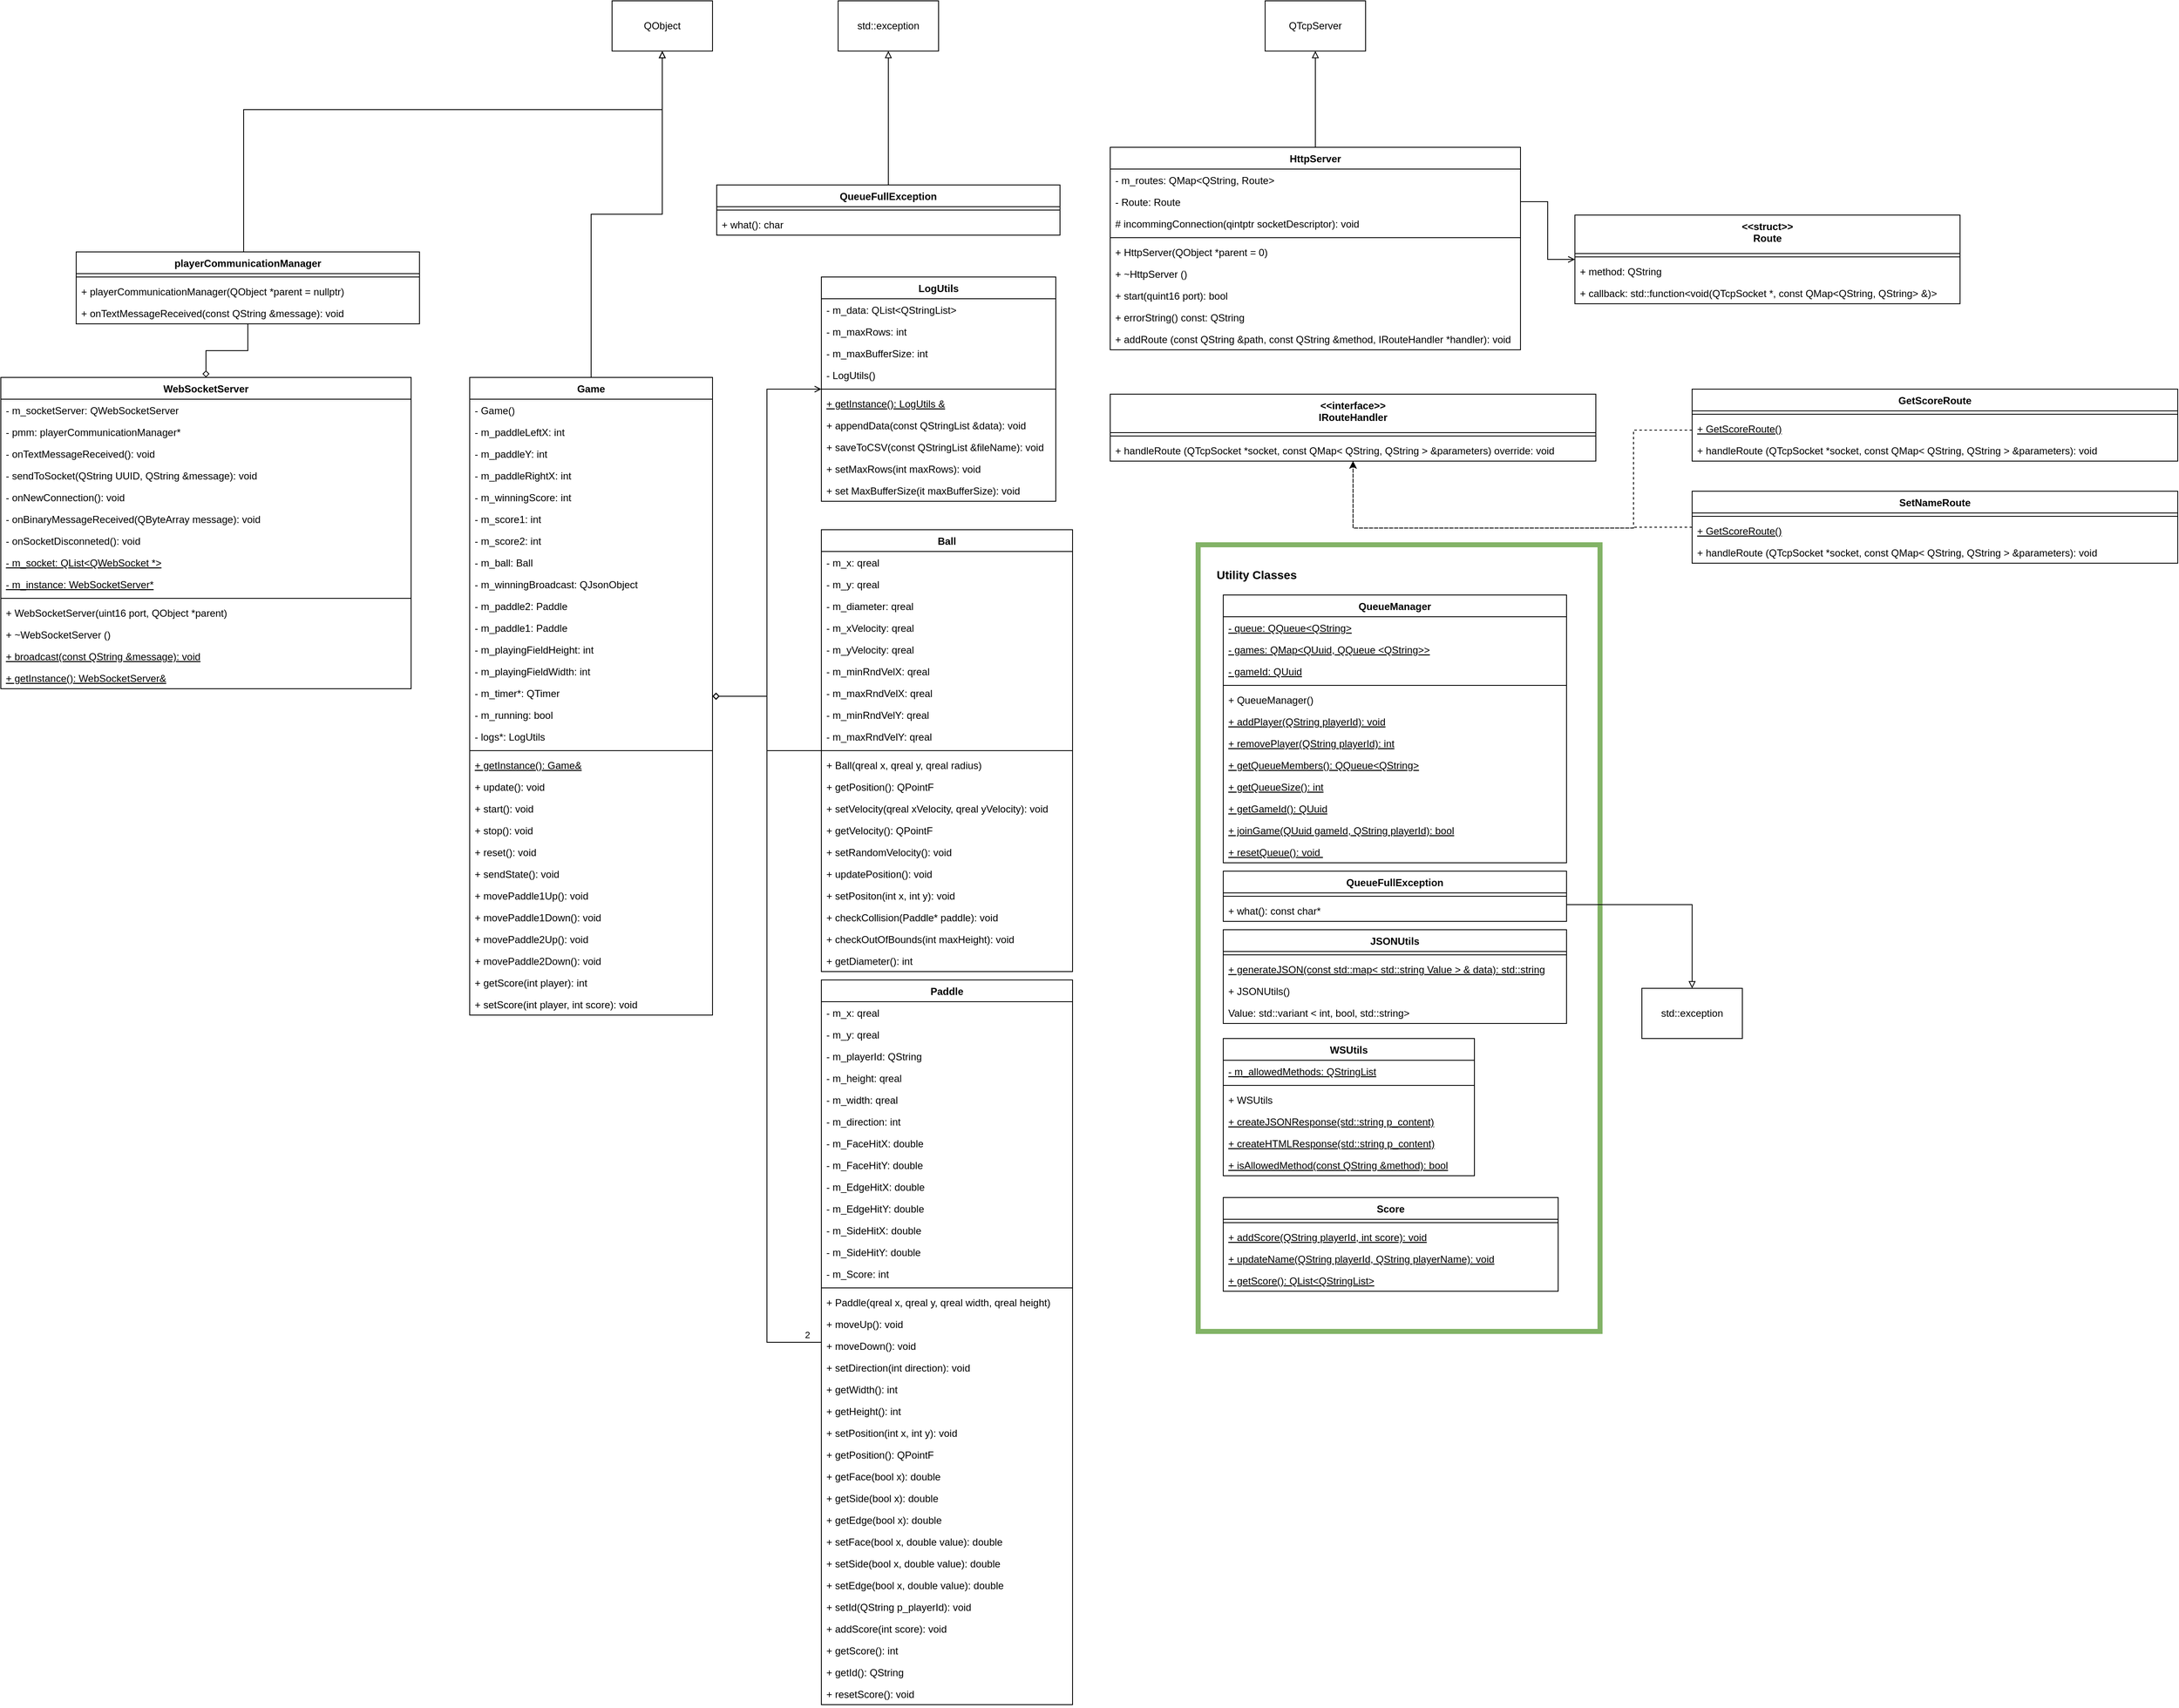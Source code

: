 <mxfile version="20.8.16" type="device"><diagram name="Seite-1" id="2sQhx_eZwAP0wPz7Xhob"><mxGraphModel dx="4219" dy="2882" grid="1" gridSize="10" guides="1" tooltips="1" connect="1" arrows="1" fold="1" page="1" pageScale="1" pageWidth="827" pageHeight="1169" math="0" shadow="0"><root><mxCell id="0"/><mxCell id="1" parent="0"/><mxCell id="B5m7wFDqo0zhQcDGige_-254" value="" style="rounded=0;whiteSpace=wrap;html=1;fillColor=none;strokeColor=#82b366;strokeWidth=6;" parent="1" vertex="1"><mxGeometry x="350" y="620" width="480" height="940" as="geometry"/></mxCell><mxCell id="B5m7wFDqo0zhQcDGige_-2" value="Ball" style="swimlane;fontStyle=1;align=center;verticalAlign=top;childLayout=stackLayout;horizontal=1;startSize=26;horizontalStack=0;resizeParent=1;resizeParentMax=0;resizeLast=0;collapsible=1;marginBottom=0;" parent="1" vertex="1"><mxGeometry x="-100" y="602" width="300" height="528" as="geometry"/></mxCell><mxCell id="B5m7wFDqo0zhQcDGige_-222" value="- m_x: qreal" style="text;strokeColor=none;fillColor=none;align=left;verticalAlign=top;spacingLeft=4;spacingRight=4;overflow=hidden;rotatable=0;points=[[0,0.5],[1,0.5]];portConstraint=eastwest;" parent="B5m7wFDqo0zhQcDGige_-2" vertex="1"><mxGeometry y="26" width="300" height="26" as="geometry"/></mxCell><mxCell id="B5m7wFDqo0zhQcDGige_-3" value="- m_y: qreal" style="text;strokeColor=none;fillColor=none;align=left;verticalAlign=top;spacingLeft=4;spacingRight=4;overflow=hidden;rotatable=0;points=[[0,0.5],[1,0.5]];portConstraint=eastwest;" parent="B5m7wFDqo0zhQcDGige_-2" vertex="1"><mxGeometry y="52" width="300" height="26" as="geometry"/></mxCell><mxCell id="B5m7wFDqo0zhQcDGige_-223" value="- m_diameter: qreal" style="text;strokeColor=none;fillColor=none;align=left;verticalAlign=top;spacingLeft=4;spacingRight=4;overflow=hidden;rotatable=0;points=[[0,0.5],[1,0.5]];portConstraint=eastwest;" parent="B5m7wFDqo0zhQcDGige_-2" vertex="1"><mxGeometry y="78" width="300" height="26" as="geometry"/></mxCell><mxCell id="B5m7wFDqo0zhQcDGige_-224" value="- m_xVelocity: qreal" style="text;strokeColor=none;fillColor=none;align=left;verticalAlign=top;spacingLeft=4;spacingRight=4;overflow=hidden;rotatable=0;points=[[0,0.5],[1,0.5]];portConstraint=eastwest;" parent="B5m7wFDqo0zhQcDGige_-2" vertex="1"><mxGeometry y="104" width="300" height="26" as="geometry"/></mxCell><mxCell id="B5m7wFDqo0zhQcDGige_-225" value="- m_yVelocity: qreal" style="text;strokeColor=none;fillColor=none;align=left;verticalAlign=top;spacingLeft=4;spacingRight=4;overflow=hidden;rotatable=0;points=[[0,0.5],[1,0.5]];portConstraint=eastwest;" parent="B5m7wFDqo0zhQcDGige_-2" vertex="1"><mxGeometry y="130" width="300" height="26" as="geometry"/></mxCell><mxCell id="N_7aw9kY-BUCGAglJAEe-19" value="- m_minRndVelX: qreal" style="text;strokeColor=none;fillColor=none;align=left;verticalAlign=top;spacingLeft=4;spacingRight=4;overflow=hidden;rotatable=0;points=[[0,0.5],[1,0.5]];portConstraint=eastwest;" vertex="1" parent="B5m7wFDqo0zhQcDGige_-2"><mxGeometry y="156" width="300" height="26" as="geometry"/></mxCell><mxCell id="N_7aw9kY-BUCGAglJAEe-20" value="- m_maxRndVelX: qreal" style="text;strokeColor=none;fillColor=none;align=left;verticalAlign=top;spacingLeft=4;spacingRight=4;overflow=hidden;rotatable=0;points=[[0,0.5],[1,0.5]];portConstraint=eastwest;" vertex="1" parent="B5m7wFDqo0zhQcDGige_-2"><mxGeometry y="182" width="300" height="26" as="geometry"/></mxCell><mxCell id="N_7aw9kY-BUCGAglJAEe-21" value="- m_minRndVelY: qreal" style="text;strokeColor=none;fillColor=none;align=left;verticalAlign=top;spacingLeft=4;spacingRight=4;overflow=hidden;rotatable=0;points=[[0,0.5],[1,0.5]];portConstraint=eastwest;" vertex="1" parent="B5m7wFDqo0zhQcDGige_-2"><mxGeometry y="208" width="300" height="26" as="geometry"/></mxCell><mxCell id="N_7aw9kY-BUCGAglJAEe-22" value="- m_maxRndVelY: qreal" style="text;strokeColor=none;fillColor=none;align=left;verticalAlign=top;spacingLeft=4;spacingRight=4;overflow=hidden;rotatable=0;points=[[0,0.5],[1,0.5]];portConstraint=eastwest;" vertex="1" parent="B5m7wFDqo0zhQcDGige_-2"><mxGeometry y="234" width="300" height="26" as="geometry"/></mxCell><mxCell id="B5m7wFDqo0zhQcDGige_-4" value="" style="line;strokeWidth=1;fillColor=none;align=left;verticalAlign=middle;spacingTop=-1;spacingLeft=3;spacingRight=3;rotatable=0;labelPosition=right;points=[];portConstraint=eastwest;strokeColor=inherit;" parent="B5m7wFDqo0zhQcDGige_-2" vertex="1"><mxGeometry y="260" width="300" height="8" as="geometry"/></mxCell><mxCell id="B5m7wFDqo0zhQcDGige_-5" value="+ Ball(qreal x, qreal y, qreal radius)" style="text;strokeColor=none;fillColor=none;align=left;verticalAlign=top;spacingLeft=4;spacingRight=4;overflow=hidden;rotatable=0;points=[[0,0.5],[1,0.5]];portConstraint=eastwest;" parent="B5m7wFDqo0zhQcDGige_-2" vertex="1"><mxGeometry y="268" width="300" height="26" as="geometry"/></mxCell><mxCell id="B5m7wFDqo0zhQcDGige_-226" value="+ getPosition(): QPointF" style="text;strokeColor=none;fillColor=none;align=left;verticalAlign=top;spacingLeft=4;spacingRight=4;overflow=hidden;rotatable=0;points=[[0,0.5],[1,0.5]];portConstraint=eastwest;" parent="B5m7wFDqo0zhQcDGige_-2" vertex="1"><mxGeometry y="294" width="300" height="26" as="geometry"/></mxCell><mxCell id="B5m7wFDqo0zhQcDGige_-227" value="+ setVelocity(qreal xVelocity, qreal yVelocity): void" style="text;strokeColor=none;fillColor=none;align=left;verticalAlign=top;spacingLeft=4;spacingRight=4;overflow=hidden;rotatable=0;points=[[0,0.5],[1,0.5]];portConstraint=eastwest;" parent="B5m7wFDqo0zhQcDGige_-2" vertex="1"><mxGeometry y="320" width="300" height="26" as="geometry"/></mxCell><mxCell id="B5m7wFDqo0zhQcDGige_-228" value="+ getVelocity(): QPointF" style="text;strokeColor=none;fillColor=none;align=left;verticalAlign=top;spacingLeft=4;spacingRight=4;overflow=hidden;rotatable=0;points=[[0,0.5],[1,0.5]];portConstraint=eastwest;" parent="B5m7wFDqo0zhQcDGige_-2" vertex="1"><mxGeometry y="346" width="300" height="26" as="geometry"/></mxCell><mxCell id="B5m7wFDqo0zhQcDGige_-229" value="+ setRandomVelocity(): void" style="text;strokeColor=none;fillColor=none;align=left;verticalAlign=top;spacingLeft=4;spacingRight=4;overflow=hidden;rotatable=0;points=[[0,0.5],[1,0.5]];portConstraint=eastwest;" parent="B5m7wFDqo0zhQcDGige_-2" vertex="1"><mxGeometry y="372" width="300" height="26" as="geometry"/></mxCell><mxCell id="B5m7wFDqo0zhQcDGige_-230" value="+ updatePosition(): void" style="text;strokeColor=none;fillColor=none;align=left;verticalAlign=top;spacingLeft=4;spacingRight=4;overflow=hidden;rotatable=0;points=[[0,0.5],[1,0.5]];portConstraint=eastwest;" parent="B5m7wFDqo0zhQcDGige_-2" vertex="1"><mxGeometry y="398" width="300" height="26" as="geometry"/></mxCell><mxCell id="B5m7wFDqo0zhQcDGige_-231" value="+ setPositon(int x, int y): void" style="text;strokeColor=none;fillColor=none;align=left;verticalAlign=top;spacingLeft=4;spacingRight=4;overflow=hidden;rotatable=0;points=[[0,0.5],[1,0.5]];portConstraint=eastwest;" parent="B5m7wFDqo0zhQcDGige_-2" vertex="1"><mxGeometry y="424" width="300" height="26" as="geometry"/></mxCell><mxCell id="B5m7wFDqo0zhQcDGige_-232" value="+ checkCollision(Paddle* paddle): void" style="text;strokeColor=none;fillColor=none;align=left;verticalAlign=top;spacingLeft=4;spacingRight=4;overflow=hidden;rotatable=0;points=[[0,0.5],[1,0.5]];portConstraint=eastwest;" parent="B5m7wFDqo0zhQcDGige_-2" vertex="1"><mxGeometry y="450" width="300" height="26" as="geometry"/></mxCell><mxCell id="N_7aw9kY-BUCGAglJAEe-23" value="+ checkOutOfBounds(int maxHeight): void" style="text;strokeColor=none;fillColor=none;align=left;verticalAlign=top;spacingLeft=4;spacingRight=4;overflow=hidden;rotatable=0;points=[[0,0.5],[1,0.5]];portConstraint=eastwest;" vertex="1" parent="B5m7wFDqo0zhQcDGige_-2"><mxGeometry y="476" width="300" height="26" as="geometry"/></mxCell><mxCell id="B5m7wFDqo0zhQcDGige_-233" value="+ getDiameter(): int" style="text;strokeColor=none;fillColor=none;align=left;verticalAlign=top;spacingLeft=4;spacingRight=4;overflow=hidden;rotatable=0;points=[[0,0.5],[1,0.5]];portConstraint=eastwest;" parent="B5m7wFDqo0zhQcDGige_-2" vertex="1"><mxGeometry y="502" width="300" height="26" as="geometry"/></mxCell><mxCell id="B5m7wFDqo0zhQcDGige_-6" value="std::exception" style="rounded=0;whiteSpace=wrap;html=1;" parent="1" vertex="1"><mxGeometry x="-80" y="-30" width="120" height="60" as="geometry"/></mxCell><mxCell id="B5m7wFDqo0zhQcDGige_-7" value="QObject" style="rounded=0;whiteSpace=wrap;html=1;" parent="1" vertex="1"><mxGeometry x="-350" y="-30" width="120" height="60" as="geometry"/></mxCell><mxCell id="B5m7wFDqo0zhQcDGige_-8" value="QTcpServer" style="rounded=0;whiteSpace=wrap;html=1;" parent="1" vertex="1"><mxGeometry x="430" y="-30" width="120" height="60" as="geometry"/></mxCell><mxCell id="B5m7wFDqo0zhQcDGige_-245" style="edgeStyle=orthogonalEdgeStyle;rounded=0;orthogonalLoop=1;jettySize=auto;html=1;endArrow=block;endFill=0;" parent="1" source="B5m7wFDqo0zhQcDGige_-12" target="B5m7wFDqo0zhQcDGige_-7" edge="1"><mxGeometry relative="1" as="geometry"/></mxCell><mxCell id="B5m7wFDqo0zhQcDGige_-246" style="edgeStyle=orthogonalEdgeStyle;rounded=0;orthogonalLoop=1;jettySize=auto;html=1;endArrow=none;endFill=0;startArrow=diamond;startFill=0;" parent="1" source="B5m7wFDqo0zhQcDGige_-12" target="B5m7wFDqo0zhQcDGige_-20" edge="1"><mxGeometry relative="1" as="geometry"/></mxCell><mxCell id="B5m7wFDqo0zhQcDGige_-247" style="edgeStyle=orthogonalEdgeStyle;rounded=0;orthogonalLoop=1;jettySize=auto;html=1;startArrow=diamond;startFill=0;endArrow=none;endFill=0;" parent="1" source="B5m7wFDqo0zhQcDGige_-12" target="B5m7wFDqo0zhQcDGige_-2" edge="1"><mxGeometry relative="1" as="geometry"/></mxCell><mxCell id="HEEUx4KC9KlV5jb7yIMb-1" value="2" style="edgeLabel;html=1;align=center;verticalAlign=middle;resizable=0;points=[];" parent="B5m7wFDqo0zhQcDGige_-247" vertex="1" connectable="0"><mxGeometry x="0.767" y="-2" relative="1" as="geometry"><mxPoint x="5" y="696" as="offset"/></mxGeometry></mxCell><mxCell id="B5m7wFDqo0zhQcDGige_-248" style="edgeStyle=orthogonalEdgeStyle;rounded=0;orthogonalLoop=1;jettySize=auto;html=1;startArrow=diamond;startFill=0;endArrow=open;endFill=0;" parent="1" source="B5m7wFDqo0zhQcDGige_-12" target="B5m7wFDqo0zhQcDGige_-24" edge="1"><mxGeometry relative="1" as="geometry"/></mxCell><mxCell id="B5m7wFDqo0zhQcDGige_-12" value="Game" style="swimlane;fontStyle=1;align=center;verticalAlign=top;childLayout=stackLayout;horizontal=1;startSize=26;horizontalStack=0;resizeParent=1;resizeParentMax=0;resizeLast=0;collapsible=1;marginBottom=0;" parent="1" vertex="1"><mxGeometry x="-520" y="420" width="290" height="762" as="geometry"/></mxCell><mxCell id="B5m7wFDqo0zhQcDGige_-184" value="- Game()" style="text;strokeColor=none;fillColor=none;align=left;verticalAlign=top;spacingLeft=4;spacingRight=4;overflow=hidden;rotatable=0;points=[[0,0.5],[1,0.5]];portConstraint=eastwest;" parent="B5m7wFDqo0zhQcDGige_-12" vertex="1"><mxGeometry y="26" width="290" height="26" as="geometry"/></mxCell><mxCell id="B5m7wFDqo0zhQcDGige_-13" value="- m_paddleLeftX: int" style="text;strokeColor=none;fillColor=none;align=left;verticalAlign=top;spacingLeft=4;spacingRight=4;overflow=hidden;rotatable=0;points=[[0,0.5],[1,0.5]];portConstraint=eastwest;" parent="B5m7wFDqo0zhQcDGige_-12" vertex="1"><mxGeometry y="52" width="290" height="26" as="geometry"/></mxCell><mxCell id="B5m7wFDqo0zhQcDGige_-153" value="- m_paddleY: int" style="text;strokeColor=none;fillColor=none;align=left;verticalAlign=top;spacingLeft=4;spacingRight=4;overflow=hidden;rotatable=0;points=[[0,0.5],[1,0.5]];portConstraint=eastwest;" parent="B5m7wFDqo0zhQcDGige_-12" vertex="1"><mxGeometry y="78" width="290" height="26" as="geometry"/></mxCell><mxCell id="B5m7wFDqo0zhQcDGige_-152" value="- m_paddleRightX: int" style="text;strokeColor=none;fillColor=none;align=left;verticalAlign=top;spacingLeft=4;spacingRight=4;overflow=hidden;rotatable=0;points=[[0,0.5],[1,0.5]];portConstraint=eastwest;" parent="B5m7wFDqo0zhQcDGige_-12" vertex="1"><mxGeometry y="104" width="290" height="26" as="geometry"/></mxCell><mxCell id="B5m7wFDqo0zhQcDGige_-154" value="- m_winningScore: int" style="text;strokeColor=none;fillColor=none;align=left;verticalAlign=top;spacingLeft=4;spacingRight=4;overflow=hidden;rotatable=0;points=[[0,0.5],[1,0.5]];portConstraint=eastwest;" parent="B5m7wFDqo0zhQcDGige_-12" vertex="1"><mxGeometry y="130" width="290" height="26" as="geometry"/></mxCell><mxCell id="B5m7wFDqo0zhQcDGige_-185" value="- m_score1: int" style="text;strokeColor=none;fillColor=none;align=left;verticalAlign=top;spacingLeft=4;spacingRight=4;overflow=hidden;rotatable=0;points=[[0,0.5],[1,0.5]];portConstraint=eastwest;" parent="B5m7wFDqo0zhQcDGige_-12" vertex="1"><mxGeometry y="156" width="290" height="26" as="geometry"/></mxCell><mxCell id="B5m7wFDqo0zhQcDGige_-186" value="- m_score2: int" style="text;strokeColor=none;fillColor=none;align=left;verticalAlign=top;spacingLeft=4;spacingRight=4;overflow=hidden;rotatable=0;points=[[0,0.5],[1,0.5]];portConstraint=eastwest;" parent="B5m7wFDqo0zhQcDGige_-12" vertex="1"><mxGeometry y="182" width="290" height="26" as="geometry"/></mxCell><mxCell id="B5m7wFDqo0zhQcDGige_-218" value="- m_ball: Ball" style="text;strokeColor=none;fillColor=none;align=left;verticalAlign=top;spacingLeft=4;spacingRight=4;overflow=hidden;rotatable=0;points=[[0,0.5],[1,0.5]];portConstraint=eastwest;" parent="B5m7wFDqo0zhQcDGige_-12" vertex="1"><mxGeometry y="208" width="290" height="26" as="geometry"/></mxCell><mxCell id="B5m7wFDqo0zhQcDGige_-219" value="- m_winningBroadcast: QJsonObject" style="text;strokeColor=none;fillColor=none;align=left;verticalAlign=top;spacingLeft=4;spacingRight=4;overflow=hidden;rotatable=0;points=[[0,0.5],[1,0.5]];portConstraint=eastwest;" parent="B5m7wFDqo0zhQcDGige_-12" vertex="1"><mxGeometry y="234" width="290" height="26" as="geometry"/></mxCell><mxCell id="B5m7wFDqo0zhQcDGige_-217" value="- m_paddle2: Paddle" style="text;strokeColor=none;fillColor=none;align=left;verticalAlign=top;spacingLeft=4;spacingRight=4;overflow=hidden;rotatable=0;points=[[0,0.5],[1,0.5]];portConstraint=eastwest;" parent="B5m7wFDqo0zhQcDGige_-12" vertex="1"><mxGeometry y="260" width="290" height="26" as="geometry"/></mxCell><mxCell id="B5m7wFDqo0zhQcDGige_-216" value="- m_paddle1: Paddle" style="text;strokeColor=none;fillColor=none;align=left;verticalAlign=top;spacingLeft=4;spacingRight=4;overflow=hidden;rotatable=0;points=[[0,0.5],[1,0.5]];portConstraint=eastwest;" parent="B5m7wFDqo0zhQcDGige_-12" vertex="1"><mxGeometry y="286" width="290" height="26" as="geometry"/></mxCell><mxCell id="B5m7wFDqo0zhQcDGige_-190" value="- m_playingFieldHeight: int" style="text;strokeColor=none;fillColor=none;align=left;verticalAlign=top;spacingLeft=4;spacingRight=4;overflow=hidden;rotatable=0;points=[[0,0.5],[1,0.5]];portConstraint=eastwest;" parent="B5m7wFDqo0zhQcDGige_-12" vertex="1"><mxGeometry y="312" width="290" height="26" as="geometry"/></mxCell><mxCell id="B5m7wFDqo0zhQcDGige_-189" value="- m_playingFieldWidth: int" style="text;strokeColor=none;fillColor=none;align=left;verticalAlign=top;spacingLeft=4;spacingRight=4;overflow=hidden;rotatable=0;points=[[0,0.5],[1,0.5]];portConstraint=eastwest;" parent="B5m7wFDqo0zhQcDGige_-12" vertex="1"><mxGeometry y="338" width="290" height="26" as="geometry"/></mxCell><mxCell id="B5m7wFDqo0zhQcDGige_-188" value="- m_timer*: QTimer" style="text;strokeColor=none;fillColor=none;align=left;verticalAlign=top;spacingLeft=4;spacingRight=4;overflow=hidden;rotatable=0;points=[[0,0.5],[1,0.5]];portConstraint=eastwest;" parent="B5m7wFDqo0zhQcDGige_-12" vertex="1"><mxGeometry y="364" width="290" height="26" as="geometry"/></mxCell><mxCell id="B5m7wFDqo0zhQcDGige_-187" value="- m_running: bool" style="text;strokeColor=none;fillColor=none;align=left;verticalAlign=top;spacingLeft=4;spacingRight=4;overflow=hidden;rotatable=0;points=[[0,0.5],[1,0.5]];portConstraint=eastwest;" parent="B5m7wFDqo0zhQcDGige_-12" vertex="1"><mxGeometry y="390" width="290" height="26" as="geometry"/></mxCell><mxCell id="B5m7wFDqo0zhQcDGige_-220" value="- logs*: LogUtils" style="text;strokeColor=none;fillColor=none;align=left;verticalAlign=top;spacingLeft=4;spacingRight=4;overflow=hidden;rotatable=0;points=[[0,0.5],[1,0.5]];portConstraint=eastwest;" parent="B5m7wFDqo0zhQcDGige_-12" vertex="1"><mxGeometry y="416" width="290" height="26" as="geometry"/></mxCell><mxCell id="B5m7wFDqo0zhQcDGige_-14" value="" style="line;strokeWidth=1;fillColor=none;align=left;verticalAlign=middle;spacingTop=-1;spacingLeft=3;spacingRight=3;rotatable=0;labelPosition=right;points=[];portConstraint=eastwest;strokeColor=inherit;" parent="B5m7wFDqo0zhQcDGige_-12" vertex="1"><mxGeometry y="442" width="290" height="8" as="geometry"/></mxCell><mxCell id="B5m7wFDqo0zhQcDGige_-15" value="+ getInstance(): Game&amp;" style="text;strokeColor=none;fillColor=none;align=left;verticalAlign=top;spacingLeft=4;spacingRight=4;overflow=hidden;rotatable=0;points=[[0,0.5],[1,0.5]];portConstraint=eastwest;fontStyle=4" parent="B5m7wFDqo0zhQcDGige_-12" vertex="1"><mxGeometry y="450" width="290" height="26" as="geometry"/></mxCell><mxCell id="B5m7wFDqo0zhQcDGige_-155" value="+ update(): void" style="text;strokeColor=none;fillColor=none;align=left;verticalAlign=top;spacingLeft=4;spacingRight=4;overflow=hidden;rotatable=0;points=[[0,0.5],[1,0.5]];portConstraint=eastwest;fontStyle=0" parent="B5m7wFDqo0zhQcDGige_-12" vertex="1"><mxGeometry y="476" width="290" height="26" as="geometry"/></mxCell><mxCell id="B5m7wFDqo0zhQcDGige_-156" value="+ start(): void" style="text;strokeColor=none;fillColor=none;align=left;verticalAlign=top;spacingLeft=4;spacingRight=4;overflow=hidden;rotatable=0;points=[[0,0.5],[1,0.5]];portConstraint=eastwest;fontStyle=0" parent="B5m7wFDqo0zhQcDGige_-12" vertex="1"><mxGeometry y="502" width="290" height="26" as="geometry"/></mxCell><mxCell id="B5m7wFDqo0zhQcDGige_-157" value="+ stop(): void" style="text;strokeColor=none;fillColor=none;align=left;verticalAlign=top;spacingLeft=4;spacingRight=4;overflow=hidden;rotatable=0;points=[[0,0.5],[1,0.5]];portConstraint=eastwest;fontStyle=0" parent="B5m7wFDqo0zhQcDGige_-12" vertex="1"><mxGeometry y="528" width="290" height="26" as="geometry"/></mxCell><mxCell id="B5m7wFDqo0zhQcDGige_-158" value="+ reset(): void" style="text;strokeColor=none;fillColor=none;align=left;verticalAlign=top;spacingLeft=4;spacingRight=4;overflow=hidden;rotatable=0;points=[[0,0.5],[1,0.5]];portConstraint=eastwest;fontStyle=0" parent="B5m7wFDqo0zhQcDGige_-12" vertex="1"><mxGeometry y="554" width="290" height="26" as="geometry"/></mxCell><mxCell id="B5m7wFDqo0zhQcDGige_-159" value="+ sendState(): void" style="text;strokeColor=none;fillColor=none;align=left;verticalAlign=top;spacingLeft=4;spacingRight=4;overflow=hidden;rotatable=0;points=[[0,0.5],[1,0.5]];portConstraint=eastwest;fontStyle=0" parent="B5m7wFDqo0zhQcDGige_-12" vertex="1"><mxGeometry y="580" width="290" height="26" as="geometry"/></mxCell><mxCell id="B5m7wFDqo0zhQcDGige_-160" value="+ movePaddle1Up(): void" style="text;strokeColor=none;fillColor=none;align=left;verticalAlign=top;spacingLeft=4;spacingRight=4;overflow=hidden;rotatable=0;points=[[0,0.5],[1,0.5]];portConstraint=eastwest;fontStyle=0" parent="B5m7wFDqo0zhQcDGige_-12" vertex="1"><mxGeometry y="606" width="290" height="26" as="geometry"/></mxCell><mxCell id="B5m7wFDqo0zhQcDGige_-161" value="+ movePaddle1Down(): void" style="text;strokeColor=none;fillColor=none;align=left;verticalAlign=top;spacingLeft=4;spacingRight=4;overflow=hidden;rotatable=0;points=[[0,0.5],[1,0.5]];portConstraint=eastwest;fontStyle=0" parent="B5m7wFDqo0zhQcDGige_-12" vertex="1"><mxGeometry y="632" width="290" height="26" as="geometry"/></mxCell><mxCell id="B5m7wFDqo0zhQcDGige_-163" value="+ movePaddle2Up(): void" style="text;strokeColor=none;fillColor=none;align=left;verticalAlign=top;spacingLeft=4;spacingRight=4;overflow=hidden;rotatable=0;points=[[0,0.5],[1,0.5]];portConstraint=eastwest;fontStyle=0" parent="B5m7wFDqo0zhQcDGige_-12" vertex="1"><mxGeometry y="658" width="290" height="26" as="geometry"/></mxCell><mxCell id="B5m7wFDqo0zhQcDGige_-162" value="+ movePaddle2Down(): void" style="text;strokeColor=none;fillColor=none;align=left;verticalAlign=top;spacingLeft=4;spacingRight=4;overflow=hidden;rotatable=0;points=[[0,0.5],[1,0.5]];portConstraint=eastwest;fontStyle=0" parent="B5m7wFDqo0zhQcDGige_-12" vertex="1"><mxGeometry y="684" width="290" height="26" as="geometry"/></mxCell><mxCell id="B5m7wFDqo0zhQcDGige_-164" value="+ getScore(int player): int" style="text;strokeColor=none;fillColor=none;align=left;verticalAlign=top;spacingLeft=4;spacingRight=4;overflow=hidden;rotatable=0;points=[[0,0.5],[1,0.5]];portConstraint=eastwest;fontStyle=0" parent="B5m7wFDqo0zhQcDGige_-12" vertex="1"><mxGeometry y="710" width="290" height="26" as="geometry"/></mxCell><mxCell id="B5m7wFDqo0zhQcDGige_-165" value="+ setScore(int player, int score): void" style="text;strokeColor=none;fillColor=none;align=left;verticalAlign=top;spacingLeft=4;spacingRight=4;overflow=hidden;rotatable=0;points=[[0,0.5],[1,0.5]];portConstraint=eastwest;fontStyle=0" parent="B5m7wFDqo0zhQcDGige_-12" vertex="1"><mxGeometry y="736" width="290" height="26" as="geometry"/></mxCell><mxCell id="B5m7wFDqo0zhQcDGige_-20" value="Paddle" style="swimlane;fontStyle=1;align=center;verticalAlign=top;childLayout=stackLayout;horizontal=1;startSize=26;horizontalStack=0;resizeParent=1;resizeParentMax=0;resizeLast=0;collapsible=1;marginBottom=0;" parent="1" vertex="1"><mxGeometry x="-100" y="1140" width="300" height="866" as="geometry"><mxRectangle x="-100" y="1020" width="80" height="30" as="alternateBounds"/></mxGeometry></mxCell><mxCell id="B5m7wFDqo0zhQcDGige_-21" value="- m_x: qreal" style="text;strokeColor=none;fillColor=none;align=left;verticalAlign=top;spacingLeft=4;spacingRight=4;overflow=hidden;rotatable=0;points=[[0,0.5],[1,0.5]];portConstraint=eastwest;" parent="B5m7wFDqo0zhQcDGige_-20" vertex="1"><mxGeometry y="26" width="300" height="26" as="geometry"/></mxCell><mxCell id="B5m7wFDqo0zhQcDGige_-234" value="- m_y: qreal" style="text;strokeColor=none;fillColor=none;align=left;verticalAlign=top;spacingLeft=4;spacingRight=4;overflow=hidden;rotatable=0;points=[[0,0.5],[1,0.5]];portConstraint=eastwest;" parent="B5m7wFDqo0zhQcDGige_-20" vertex="1"><mxGeometry y="52" width="300" height="26" as="geometry"/></mxCell><mxCell id="N_7aw9kY-BUCGAglJAEe-24" value="- m_playerId: QString" style="text;strokeColor=none;fillColor=none;align=left;verticalAlign=top;spacingLeft=4;spacingRight=4;overflow=hidden;rotatable=0;points=[[0,0.5],[1,0.5]];portConstraint=eastwest;" vertex="1" parent="B5m7wFDqo0zhQcDGige_-20"><mxGeometry y="78" width="300" height="26" as="geometry"/></mxCell><mxCell id="B5m7wFDqo0zhQcDGige_-236" value="- m_height: qreal" style="text;strokeColor=none;fillColor=none;align=left;verticalAlign=top;spacingLeft=4;spacingRight=4;overflow=hidden;rotatable=0;points=[[0,0.5],[1,0.5]];portConstraint=eastwest;" parent="B5m7wFDqo0zhQcDGige_-20" vertex="1"><mxGeometry y="104" width="300" height="26" as="geometry"/></mxCell><mxCell id="B5m7wFDqo0zhQcDGige_-235" value="- m_width: qreal" style="text;strokeColor=none;fillColor=none;align=left;verticalAlign=top;spacingLeft=4;spacingRight=4;overflow=hidden;rotatable=0;points=[[0,0.5],[1,0.5]];portConstraint=eastwest;" parent="B5m7wFDqo0zhQcDGige_-20" vertex="1"><mxGeometry y="130" width="300" height="26" as="geometry"/></mxCell><mxCell id="B5m7wFDqo0zhQcDGige_-237" value="- m_direction: int" style="text;strokeColor=none;fillColor=none;align=left;verticalAlign=top;spacingLeft=4;spacingRight=4;overflow=hidden;rotatable=0;points=[[0,0.5],[1,0.5]];portConstraint=eastwest;" parent="B5m7wFDqo0zhQcDGige_-20" vertex="1"><mxGeometry y="156" width="300" height="26" as="geometry"/></mxCell><mxCell id="N_7aw9kY-BUCGAglJAEe-25" value="- m_FaceHitX: double" style="text;strokeColor=none;fillColor=none;align=left;verticalAlign=top;spacingLeft=4;spacingRight=4;overflow=hidden;rotatable=0;points=[[0,0.5],[1,0.5]];portConstraint=eastwest;" vertex="1" parent="B5m7wFDqo0zhQcDGige_-20"><mxGeometry y="182" width="300" height="26" as="geometry"/></mxCell><mxCell id="N_7aw9kY-BUCGAglJAEe-26" value="- m_FaceHitY: double" style="text;strokeColor=none;fillColor=none;align=left;verticalAlign=top;spacingLeft=4;spacingRight=4;overflow=hidden;rotatable=0;points=[[0,0.5],[1,0.5]];portConstraint=eastwest;" vertex="1" parent="B5m7wFDqo0zhQcDGige_-20"><mxGeometry y="208" width="300" height="26" as="geometry"/></mxCell><mxCell id="N_7aw9kY-BUCGAglJAEe-27" value="- m_EdgeHitX: double" style="text;strokeColor=none;fillColor=none;align=left;verticalAlign=top;spacingLeft=4;spacingRight=4;overflow=hidden;rotatable=0;points=[[0,0.5],[1,0.5]];portConstraint=eastwest;" vertex="1" parent="B5m7wFDqo0zhQcDGige_-20"><mxGeometry y="234" width="300" height="26" as="geometry"/></mxCell><mxCell id="N_7aw9kY-BUCGAglJAEe-29" value="- m_EdgeHitY: double" style="text;strokeColor=none;fillColor=none;align=left;verticalAlign=top;spacingLeft=4;spacingRight=4;overflow=hidden;rotatable=0;points=[[0,0.5],[1,0.5]];portConstraint=eastwest;" vertex="1" parent="B5m7wFDqo0zhQcDGige_-20"><mxGeometry y="260" width="300" height="26" as="geometry"/></mxCell><mxCell id="N_7aw9kY-BUCGAglJAEe-30" value="- m_SideHitX: double" style="text;strokeColor=none;fillColor=none;align=left;verticalAlign=top;spacingLeft=4;spacingRight=4;overflow=hidden;rotatable=0;points=[[0,0.5],[1,0.5]];portConstraint=eastwest;" vertex="1" parent="B5m7wFDqo0zhQcDGige_-20"><mxGeometry y="286" width="300" height="26" as="geometry"/></mxCell><mxCell id="N_7aw9kY-BUCGAglJAEe-28" value="- m_SideHitY: double" style="text;strokeColor=none;fillColor=none;align=left;verticalAlign=top;spacingLeft=4;spacingRight=4;overflow=hidden;rotatable=0;points=[[0,0.5],[1,0.5]];portConstraint=eastwest;" vertex="1" parent="B5m7wFDqo0zhQcDGige_-20"><mxGeometry y="312" width="300" height="26" as="geometry"/></mxCell><mxCell id="N_7aw9kY-BUCGAglJAEe-31" value="- m_Score: int" style="text;strokeColor=none;fillColor=none;align=left;verticalAlign=top;spacingLeft=4;spacingRight=4;overflow=hidden;rotatable=0;points=[[0,0.5],[1,0.5]];portConstraint=eastwest;" vertex="1" parent="B5m7wFDqo0zhQcDGige_-20"><mxGeometry y="338" width="300" height="26" as="geometry"/></mxCell><mxCell id="B5m7wFDqo0zhQcDGige_-22" value="" style="line;strokeWidth=1;fillColor=none;align=left;verticalAlign=middle;spacingTop=-1;spacingLeft=3;spacingRight=3;rotatable=0;labelPosition=right;points=[];portConstraint=eastwest;strokeColor=inherit;" parent="B5m7wFDqo0zhQcDGige_-20" vertex="1"><mxGeometry y="364" width="300" height="8" as="geometry"/></mxCell><mxCell id="B5m7wFDqo0zhQcDGige_-23" value="+ Paddle(qreal x, qreal y, qreal width, qreal height)" style="text;strokeColor=none;fillColor=none;align=left;verticalAlign=top;spacingLeft=4;spacingRight=4;overflow=hidden;rotatable=0;points=[[0,0.5],[1,0.5]];portConstraint=eastwest;" parent="B5m7wFDqo0zhQcDGige_-20" vertex="1"><mxGeometry y="372" width="300" height="26" as="geometry"/></mxCell><mxCell id="B5m7wFDqo0zhQcDGige_-238" value="+ moveUp(): void" style="text;strokeColor=none;fillColor=none;align=left;verticalAlign=top;spacingLeft=4;spacingRight=4;overflow=hidden;rotatable=0;points=[[0,0.5],[1,0.5]];portConstraint=eastwest;" parent="B5m7wFDqo0zhQcDGige_-20" vertex="1"><mxGeometry y="398" width="300" height="26" as="geometry"/></mxCell><mxCell id="B5m7wFDqo0zhQcDGige_-239" value="+ moveDown(): void" style="text;strokeColor=none;fillColor=none;align=left;verticalAlign=top;spacingLeft=4;spacingRight=4;overflow=hidden;rotatable=0;points=[[0,0.5],[1,0.5]];portConstraint=eastwest;" parent="B5m7wFDqo0zhQcDGige_-20" vertex="1"><mxGeometry y="424" width="300" height="26" as="geometry"/></mxCell><mxCell id="B5m7wFDqo0zhQcDGige_-240" value="+ setDirection(int direction): void" style="text;strokeColor=none;fillColor=none;align=left;verticalAlign=top;spacingLeft=4;spacingRight=4;overflow=hidden;rotatable=0;points=[[0,0.5],[1,0.5]];portConstraint=eastwest;" parent="B5m7wFDqo0zhQcDGige_-20" vertex="1"><mxGeometry y="450" width="300" height="26" as="geometry"/></mxCell><mxCell id="B5m7wFDqo0zhQcDGige_-241" value="+ getWidth(): int" style="text;strokeColor=none;fillColor=none;align=left;verticalAlign=top;spacingLeft=4;spacingRight=4;overflow=hidden;rotatable=0;points=[[0,0.5],[1,0.5]];portConstraint=eastwest;" parent="B5m7wFDqo0zhQcDGige_-20" vertex="1"><mxGeometry y="476" width="300" height="26" as="geometry"/></mxCell><mxCell id="B5m7wFDqo0zhQcDGige_-242" value="+ getHeight(): int" style="text;strokeColor=none;fillColor=none;align=left;verticalAlign=top;spacingLeft=4;spacingRight=4;overflow=hidden;rotatable=0;points=[[0,0.5],[1,0.5]];portConstraint=eastwest;" parent="B5m7wFDqo0zhQcDGige_-20" vertex="1"><mxGeometry y="502" width="300" height="26" as="geometry"/></mxCell><mxCell id="B5m7wFDqo0zhQcDGige_-243" value="+ setPosition(int x, int y): void" style="text;strokeColor=none;fillColor=none;align=left;verticalAlign=top;spacingLeft=4;spacingRight=4;overflow=hidden;rotatable=0;points=[[0,0.5],[1,0.5]];portConstraint=eastwest;" parent="B5m7wFDqo0zhQcDGige_-20" vertex="1"><mxGeometry y="528" width="300" height="26" as="geometry"/></mxCell><mxCell id="B5m7wFDqo0zhQcDGige_-244" value="+ getPosition(): QPointF" style="text;strokeColor=none;fillColor=none;align=left;verticalAlign=top;spacingLeft=4;spacingRight=4;overflow=hidden;rotatable=0;points=[[0,0.5],[1,0.5]];portConstraint=eastwest;" parent="B5m7wFDqo0zhQcDGige_-20" vertex="1"><mxGeometry y="554" width="300" height="26" as="geometry"/></mxCell><mxCell id="N_7aw9kY-BUCGAglJAEe-32" value="+ getFace(bool x): double" style="text;strokeColor=none;fillColor=none;align=left;verticalAlign=top;spacingLeft=4;spacingRight=4;overflow=hidden;rotatable=0;points=[[0,0.5],[1,0.5]];portConstraint=eastwest;" vertex="1" parent="B5m7wFDqo0zhQcDGige_-20"><mxGeometry y="580" width="300" height="26" as="geometry"/></mxCell><mxCell id="N_7aw9kY-BUCGAglJAEe-33" value="+ getSide(bool x): double" style="text;strokeColor=none;fillColor=none;align=left;verticalAlign=top;spacingLeft=4;spacingRight=4;overflow=hidden;rotatable=0;points=[[0,0.5],[1,0.5]];portConstraint=eastwest;" vertex="1" parent="B5m7wFDqo0zhQcDGige_-20"><mxGeometry y="606" width="300" height="26" as="geometry"/></mxCell><mxCell id="N_7aw9kY-BUCGAglJAEe-34" value="+ getEdge(bool x): double" style="text;strokeColor=none;fillColor=none;align=left;verticalAlign=top;spacingLeft=4;spacingRight=4;overflow=hidden;rotatable=0;points=[[0,0.5],[1,0.5]];portConstraint=eastwest;" vertex="1" parent="B5m7wFDqo0zhQcDGige_-20"><mxGeometry y="632" width="300" height="26" as="geometry"/></mxCell><mxCell id="N_7aw9kY-BUCGAglJAEe-35" value="+ setFace(bool x, double value): double" style="text;strokeColor=none;fillColor=none;align=left;verticalAlign=top;spacingLeft=4;spacingRight=4;overflow=hidden;rotatable=0;points=[[0,0.5],[1,0.5]];portConstraint=eastwest;" vertex="1" parent="B5m7wFDqo0zhQcDGige_-20"><mxGeometry y="658" width="300" height="26" as="geometry"/></mxCell><mxCell id="N_7aw9kY-BUCGAglJAEe-36" value="+ setSide(bool x, double value): double" style="text;strokeColor=none;fillColor=none;align=left;verticalAlign=top;spacingLeft=4;spacingRight=4;overflow=hidden;rotatable=0;points=[[0,0.5],[1,0.5]];portConstraint=eastwest;" vertex="1" parent="B5m7wFDqo0zhQcDGige_-20"><mxGeometry y="684" width="300" height="26" as="geometry"/></mxCell><mxCell id="N_7aw9kY-BUCGAglJAEe-65" value="+ setEdge(bool x, double value): double" style="text;strokeColor=none;fillColor=none;align=left;verticalAlign=top;spacingLeft=4;spacingRight=4;overflow=hidden;rotatable=0;points=[[0,0.5],[1,0.5]];portConstraint=eastwest;" vertex="1" parent="B5m7wFDqo0zhQcDGige_-20"><mxGeometry y="710" width="300" height="26" as="geometry"/></mxCell><mxCell id="N_7aw9kY-BUCGAglJAEe-66" value="+ setId(QString p_playerId): void" style="text;strokeColor=none;fillColor=none;align=left;verticalAlign=top;spacingLeft=4;spacingRight=4;overflow=hidden;rotatable=0;points=[[0,0.5],[1,0.5]];portConstraint=eastwest;" vertex="1" parent="B5m7wFDqo0zhQcDGige_-20"><mxGeometry y="736" width="300" height="26" as="geometry"/></mxCell><mxCell id="N_7aw9kY-BUCGAglJAEe-67" value="+ addScore(int score): void" style="text;strokeColor=none;fillColor=none;align=left;verticalAlign=top;spacingLeft=4;spacingRight=4;overflow=hidden;rotatable=0;points=[[0,0.5],[1,0.5]];portConstraint=eastwest;" vertex="1" parent="B5m7wFDqo0zhQcDGige_-20"><mxGeometry y="762" width="300" height="26" as="geometry"/></mxCell><mxCell id="N_7aw9kY-BUCGAglJAEe-68" value="+ getScore(): int" style="text;strokeColor=none;fillColor=none;align=left;verticalAlign=top;spacingLeft=4;spacingRight=4;overflow=hidden;rotatable=0;points=[[0,0.5],[1,0.5]];portConstraint=eastwest;" vertex="1" parent="B5m7wFDqo0zhQcDGige_-20"><mxGeometry y="788" width="300" height="26" as="geometry"/></mxCell><mxCell id="N_7aw9kY-BUCGAglJAEe-69" value="+ getId(): QString" style="text;strokeColor=none;fillColor=none;align=left;verticalAlign=top;spacingLeft=4;spacingRight=4;overflow=hidden;rotatable=0;points=[[0,0.5],[1,0.5]];portConstraint=eastwest;" vertex="1" parent="B5m7wFDqo0zhQcDGige_-20"><mxGeometry y="814" width="300" height="26" as="geometry"/></mxCell><mxCell id="N_7aw9kY-BUCGAglJAEe-70" value="+ resetScore(): void" style="text;strokeColor=none;fillColor=none;align=left;verticalAlign=top;spacingLeft=4;spacingRight=4;overflow=hidden;rotatable=0;points=[[0,0.5],[1,0.5]];portConstraint=eastwest;" vertex="1" parent="B5m7wFDqo0zhQcDGige_-20"><mxGeometry y="840" width="300" height="26" as="geometry"/></mxCell><mxCell id="B5m7wFDqo0zhQcDGige_-24" value="LogUtils" style="swimlane;fontStyle=1;align=center;verticalAlign=top;childLayout=stackLayout;horizontal=1;startSize=26;horizontalStack=0;resizeParent=1;resizeParentMax=0;resizeLast=0;collapsible=1;marginBottom=0;" parent="1" vertex="1"><mxGeometry x="-100" y="300" width="280" height="268" as="geometry"/></mxCell><mxCell id="B5m7wFDqo0zhQcDGige_-25" value="- m_data: QList&lt;QStringList&gt;" style="text;strokeColor=none;fillColor=none;align=left;verticalAlign=top;spacingLeft=4;spacingRight=4;overflow=hidden;rotatable=0;points=[[0,0.5],[1,0.5]];portConstraint=eastwest;" parent="B5m7wFDqo0zhQcDGige_-24" vertex="1"><mxGeometry y="26" width="280" height="26" as="geometry"/></mxCell><mxCell id="B5m7wFDqo0zhQcDGige_-28" value="- m_maxRows: int" style="text;strokeColor=none;fillColor=none;align=left;verticalAlign=top;spacingLeft=4;spacingRight=4;overflow=hidden;rotatable=0;points=[[0,0.5],[1,0.5]];portConstraint=eastwest;" parent="B5m7wFDqo0zhQcDGige_-24" vertex="1"><mxGeometry y="52" width="280" height="26" as="geometry"/></mxCell><mxCell id="B5m7wFDqo0zhQcDGige_-29" value="- m_maxBufferSize: int" style="text;strokeColor=none;fillColor=none;align=left;verticalAlign=top;spacingLeft=4;spacingRight=4;overflow=hidden;rotatable=0;points=[[0,0.5],[1,0.5]];portConstraint=eastwest;" parent="B5m7wFDqo0zhQcDGige_-24" vertex="1"><mxGeometry y="78" width="280" height="26" as="geometry"/></mxCell><mxCell id="B5m7wFDqo0zhQcDGige_-30" value="- LogUtils()" style="text;strokeColor=none;fillColor=none;align=left;verticalAlign=top;spacingLeft=4;spacingRight=4;overflow=hidden;rotatable=0;points=[[0,0.5],[1,0.5]];portConstraint=eastwest;" parent="B5m7wFDqo0zhQcDGige_-24" vertex="1"><mxGeometry y="104" width="280" height="26" as="geometry"/></mxCell><mxCell id="B5m7wFDqo0zhQcDGige_-26" value="" style="line;strokeWidth=1;fillColor=none;align=left;verticalAlign=middle;spacingTop=-1;spacingLeft=3;spacingRight=3;rotatable=0;labelPosition=right;points=[];portConstraint=eastwest;strokeColor=inherit;" parent="B5m7wFDqo0zhQcDGige_-24" vertex="1"><mxGeometry y="130" width="280" height="8" as="geometry"/></mxCell><mxCell id="B5m7wFDqo0zhQcDGige_-27" value="+ getInstance(): LogUtils &amp;" style="text;strokeColor=none;fillColor=none;align=left;verticalAlign=top;spacingLeft=4;spacingRight=4;overflow=hidden;rotatable=0;points=[[0,0.5],[1,0.5]];portConstraint=eastwest;fontStyle=4" parent="B5m7wFDqo0zhQcDGige_-24" vertex="1"><mxGeometry y="138" width="280" height="26" as="geometry"/></mxCell><mxCell id="B5m7wFDqo0zhQcDGige_-31" value="+ appendData(const QStringList &amp;data): void" style="text;strokeColor=none;fillColor=none;align=left;verticalAlign=top;spacingLeft=4;spacingRight=4;overflow=hidden;rotatable=0;points=[[0,0.5],[1,0.5]];portConstraint=eastwest;fontStyle=0" parent="B5m7wFDqo0zhQcDGige_-24" vertex="1"><mxGeometry y="164" width="280" height="26" as="geometry"/></mxCell><mxCell id="B5m7wFDqo0zhQcDGige_-32" value="+ saveToCSV(const QStringList &amp;fileName): void&#10;" style="text;strokeColor=none;fillColor=none;align=left;verticalAlign=top;spacingLeft=4;spacingRight=4;overflow=hidden;rotatable=0;points=[[0,0.5],[1,0.5]];portConstraint=eastwest;fontStyle=0" parent="B5m7wFDqo0zhQcDGige_-24" vertex="1"><mxGeometry y="190" width="280" height="26" as="geometry"/></mxCell><mxCell id="B5m7wFDqo0zhQcDGige_-33" value="+ setMaxRows(int maxRows): void" style="text;strokeColor=none;fillColor=none;align=left;verticalAlign=top;spacingLeft=4;spacingRight=4;overflow=hidden;rotatable=0;points=[[0,0.5],[1,0.5]];portConstraint=eastwest;fontStyle=0" parent="B5m7wFDqo0zhQcDGige_-24" vertex="1"><mxGeometry y="216" width="280" height="26" as="geometry"/></mxCell><mxCell id="B5m7wFDqo0zhQcDGige_-34" value="+ set MaxBufferSize(it maxBufferSize): void" style="text;strokeColor=none;fillColor=none;align=left;verticalAlign=top;spacingLeft=4;spacingRight=4;overflow=hidden;rotatable=0;points=[[0,0.5],[1,0.5]];portConstraint=eastwest;fontStyle=0" parent="B5m7wFDqo0zhQcDGige_-24" vertex="1"><mxGeometry y="242" width="280" height="26" as="geometry"/></mxCell><mxCell id="B5m7wFDqo0zhQcDGige_-249" style="edgeStyle=orthogonalEdgeStyle;rounded=0;orthogonalLoop=1;jettySize=auto;html=1;startArrow=none;startFill=0;endArrow=block;endFill=0;" parent="1" source="B5m7wFDqo0zhQcDGige_-35" target="B5m7wFDqo0zhQcDGige_-8" edge="1"><mxGeometry relative="1" as="geometry"/></mxCell><mxCell id="B5m7wFDqo0zhQcDGige_-35" value="HttpServer" style="swimlane;fontStyle=1;align=center;verticalAlign=top;childLayout=stackLayout;horizontal=1;startSize=26;horizontalStack=0;resizeParent=1;resizeParentMax=0;resizeLast=0;collapsible=1;marginBottom=0;" parent="1" vertex="1"><mxGeometry x="245" y="145" width="490" height="242" as="geometry"/></mxCell><mxCell id="B5m7wFDqo0zhQcDGige_-36" value="- m_routes: QMap&lt;QString, Route&gt;" style="text;strokeColor=none;fillColor=none;align=left;verticalAlign=top;spacingLeft=4;spacingRight=4;overflow=hidden;rotatable=0;points=[[0,0.5],[1,0.5]];portConstraint=eastwest;" parent="B5m7wFDqo0zhQcDGige_-35" vertex="1"><mxGeometry y="26" width="490" height="26" as="geometry"/></mxCell><mxCell id="N_7aw9kY-BUCGAglJAEe-100" value="- Route: Route" style="text;strokeColor=none;fillColor=none;align=left;verticalAlign=top;spacingLeft=4;spacingRight=4;overflow=hidden;rotatable=0;points=[[0,0.5],[1,0.5]];portConstraint=eastwest;" vertex="1" parent="B5m7wFDqo0zhQcDGige_-35"><mxGeometry y="52" width="490" height="26" as="geometry"/></mxCell><mxCell id="B5m7wFDqo0zhQcDGige_-37" value="# incommingConnection(qintptr socketDescriptor): void" style="text;strokeColor=none;fillColor=none;align=left;verticalAlign=top;spacingLeft=4;spacingRight=4;overflow=hidden;rotatable=0;points=[[0,0.5],[1,0.5]];portConstraint=eastwest;" parent="B5m7wFDqo0zhQcDGige_-35" vertex="1"><mxGeometry y="78" width="490" height="26" as="geometry"/></mxCell><mxCell id="B5m7wFDqo0zhQcDGige_-40" value="" style="line;strokeWidth=1;fillColor=none;align=left;verticalAlign=middle;spacingTop=-1;spacingLeft=3;spacingRight=3;rotatable=0;labelPosition=right;points=[];portConstraint=eastwest;strokeColor=inherit;" parent="B5m7wFDqo0zhQcDGige_-35" vertex="1"><mxGeometry y="104" width="490" height="8" as="geometry"/></mxCell><mxCell id="B5m7wFDqo0zhQcDGige_-41" value="+ HttpServer(QObject *parent = 0)" style="text;strokeColor=none;fillColor=none;align=left;verticalAlign=top;spacingLeft=4;spacingRight=4;overflow=hidden;rotatable=0;points=[[0,0.5],[1,0.5]];portConstraint=eastwest;fontStyle=0" parent="B5m7wFDqo0zhQcDGige_-35" vertex="1"><mxGeometry y="112" width="490" height="26" as="geometry"/></mxCell><mxCell id="B5m7wFDqo0zhQcDGige_-42" value="+ ~HttpServer ()" style="text;strokeColor=none;fillColor=none;align=left;verticalAlign=top;spacingLeft=4;spacingRight=4;overflow=hidden;rotatable=0;points=[[0,0.5],[1,0.5]];portConstraint=eastwest;fontStyle=0" parent="B5m7wFDqo0zhQcDGige_-35" vertex="1"><mxGeometry y="138" width="490" height="26" as="geometry"/></mxCell><mxCell id="B5m7wFDqo0zhQcDGige_-43" value="+ start(quint16 port): bool" style="text;strokeColor=none;fillColor=none;align=left;verticalAlign=top;spacingLeft=4;spacingRight=4;overflow=hidden;rotatable=0;points=[[0,0.5],[1,0.5]];portConstraint=eastwest;fontStyle=0" parent="B5m7wFDqo0zhQcDGige_-35" vertex="1"><mxGeometry y="164" width="490" height="26" as="geometry"/></mxCell><mxCell id="B5m7wFDqo0zhQcDGige_-44" value="+ errorString() const: QString" style="text;strokeColor=none;fillColor=none;align=left;verticalAlign=top;spacingLeft=4;spacingRight=4;overflow=hidden;rotatable=0;points=[[0,0.5],[1,0.5]];portConstraint=eastwest;fontStyle=0" parent="B5m7wFDqo0zhQcDGige_-35" vertex="1"><mxGeometry y="190" width="490" height="26" as="geometry"/></mxCell><mxCell id="B5m7wFDqo0zhQcDGige_-45" value="+ addRoute (const QString &amp;path, const QString &amp;method, IRouteHandler *handler): void" style="text;strokeColor=none;fillColor=none;align=left;verticalAlign=top;spacingLeft=4;spacingRight=4;overflow=hidden;rotatable=0;points=[[0,0.5],[1,0.5]];portConstraint=eastwest;fontStyle=0" parent="B5m7wFDqo0zhQcDGige_-35" vertex="1"><mxGeometry y="216" width="490" height="26" as="geometry"/></mxCell><mxCell id="B5m7wFDqo0zhQcDGige_-47" value="&lt;&lt;interface&gt;&gt;&#10;IRouteHandler" style="swimlane;fontStyle=1;align=center;verticalAlign=top;childLayout=stackLayout;horizontal=1;startSize=46;horizontalStack=0;resizeParent=1;resizeParentMax=0;resizeLast=0;collapsible=1;marginBottom=0;" parent="1" vertex="1"><mxGeometry x="245" y="440" width="580" height="80" as="geometry"/></mxCell><mxCell id="B5m7wFDqo0zhQcDGige_-52" value="" style="line;strokeWidth=1;fillColor=none;align=left;verticalAlign=middle;spacingTop=-1;spacingLeft=3;spacingRight=3;rotatable=0;labelPosition=right;points=[];portConstraint=eastwest;strokeColor=inherit;" parent="B5m7wFDqo0zhQcDGige_-47" vertex="1"><mxGeometry y="46" width="580" height="8" as="geometry"/></mxCell><mxCell id="B5m7wFDqo0zhQcDGige_-54" value="+ handleRoute (QTcpSocket *socket, const QMap&lt; QString, QString &gt; &amp;parameters) override: void" style="text;strokeColor=none;fillColor=none;align=left;verticalAlign=top;spacingLeft=4;spacingRight=4;overflow=hidden;rotatable=0;points=[[0,0.5],[1,0.5]];portConstraint=eastwest;fontStyle=0" parent="B5m7wFDqo0zhQcDGige_-47" vertex="1"><mxGeometry y="54" width="580" height="26" as="geometry"/></mxCell><mxCell id="B5m7wFDqo0zhQcDGige_-63" style="edgeStyle=orthogonalEdgeStyle;rounded=0;orthogonalLoop=1;jettySize=auto;html=1;dashed=1;" parent="1" target="B5m7wFDqo0zhQcDGige_-47" edge="1"><mxGeometry relative="1" as="geometry"><Array as="points"><mxPoint x="870" y="483"/><mxPoint x="870" y="600"/><mxPoint x="535" y="600"/></Array><mxPoint x="940" y="483" as="sourcePoint"/></mxGeometry></mxCell><mxCell id="B5m7wFDqo0zhQcDGige_-70" style="edgeStyle=orthogonalEdgeStyle;rounded=0;orthogonalLoop=1;jettySize=auto;html=1;dashed=1;" parent="1" target="B5m7wFDqo0zhQcDGige_-47" edge="1"><mxGeometry relative="1" as="geometry"><Array as="points"><mxPoint x="870" y="599"/><mxPoint x="490" y="600"/></Array><mxPoint x="940" y="599.0" as="sourcePoint"/></mxGeometry></mxCell><mxCell id="B5m7wFDqo0zhQcDGige_-76" value="JSONUtils" style="swimlane;fontStyle=1;align=center;verticalAlign=top;childLayout=stackLayout;horizontal=1;startSize=26;horizontalStack=0;resizeParent=1;resizeParentMax=0;resizeLast=0;collapsible=1;marginBottom=0;" parent="1" vertex="1"><mxGeometry x="380" y="1080" width="410" height="112" as="geometry"/></mxCell><mxCell id="B5m7wFDqo0zhQcDGige_-81" value="" style="line;strokeWidth=1;fillColor=none;align=left;verticalAlign=middle;spacingTop=-1;spacingLeft=3;spacingRight=3;rotatable=0;labelPosition=right;points=[];portConstraint=eastwest;strokeColor=inherit;" parent="B5m7wFDqo0zhQcDGige_-76" vertex="1"><mxGeometry y="26" width="410" height="8" as="geometry"/></mxCell><mxCell id="B5m7wFDqo0zhQcDGige_-82" value="+ generateJSON(const std::map&lt; std::string Value &gt; &amp; data): std::string" style="text;strokeColor=none;fillColor=none;align=left;verticalAlign=top;spacingLeft=4;spacingRight=4;overflow=hidden;rotatable=0;points=[[0,0.5],[1,0.5]];portConstraint=eastwest;fontStyle=4" parent="B5m7wFDqo0zhQcDGige_-76" vertex="1"><mxGeometry y="34" width="410" height="26" as="geometry"/></mxCell><mxCell id="B5m7wFDqo0zhQcDGige_-83" value="+ JSONUtils()" style="text;strokeColor=none;fillColor=none;align=left;verticalAlign=top;spacingLeft=4;spacingRight=4;overflow=hidden;rotatable=0;points=[[0,0.5],[1,0.5]];portConstraint=eastwest;fontStyle=0" parent="B5m7wFDqo0zhQcDGige_-76" vertex="1"><mxGeometry y="60" width="410" height="26" as="geometry"/></mxCell><mxCell id="B5m7wFDqo0zhQcDGige_-84" value="Value: std::variant &lt; int, bool, std::string&gt;" style="text;strokeColor=none;fillColor=none;align=left;verticalAlign=top;spacingLeft=4;spacingRight=4;overflow=hidden;rotatable=0;points=[[0,0.5],[1,0.5]];portConstraint=eastwest;fontStyle=0" parent="B5m7wFDqo0zhQcDGige_-76" vertex="1"><mxGeometry y="86" width="410" height="26" as="geometry"/></mxCell><mxCell id="B5m7wFDqo0zhQcDGige_-251" style="edgeStyle=orthogonalEdgeStyle;rounded=0;orthogonalLoop=1;jettySize=auto;html=1;startArrow=none;startFill=0;endArrow=block;endFill=0;" parent="1" source="B5m7wFDqo0zhQcDGige_-92" target="B5m7wFDqo0zhQcDGige_-7" edge="1"><mxGeometry relative="1" as="geometry"><Array as="points"><mxPoint x="-790" y="100"/><mxPoint x="-290" y="100"/></Array></mxGeometry></mxCell><mxCell id="B5m7wFDqo0zhQcDGige_-92" value="playerCommunicationManager" style="swimlane;fontStyle=1;align=center;verticalAlign=top;childLayout=stackLayout;horizontal=1;startSize=26;horizontalStack=0;resizeParent=1;resizeParentMax=0;resizeLast=0;collapsible=1;marginBottom=0;" parent="1" vertex="1"><mxGeometry x="-990" y="270" width="410" height="86" as="geometry"/></mxCell><mxCell id="B5m7wFDqo0zhQcDGige_-93" value="" style="line;strokeWidth=1;fillColor=none;align=left;verticalAlign=middle;spacingTop=-1;spacingLeft=3;spacingRight=3;rotatable=0;labelPosition=right;points=[];portConstraint=eastwest;strokeColor=inherit;" parent="B5m7wFDqo0zhQcDGige_-92" vertex="1"><mxGeometry y="26" width="410" height="8" as="geometry"/></mxCell><mxCell id="B5m7wFDqo0zhQcDGige_-95" value="+ playerCommunicationManager(QObject *parent = nullptr)" style="text;strokeColor=none;fillColor=none;align=left;verticalAlign=top;spacingLeft=4;spacingRight=4;overflow=hidden;rotatable=0;points=[[0,0.5],[1,0.5]];portConstraint=eastwest;fontStyle=0" parent="B5m7wFDqo0zhQcDGige_-92" vertex="1"><mxGeometry y="34" width="410" height="26" as="geometry"/></mxCell><mxCell id="B5m7wFDqo0zhQcDGige_-96" value="+ onTextMessageReceived(const QString &amp;message): void" style="text;strokeColor=none;fillColor=none;align=left;verticalAlign=top;spacingLeft=4;spacingRight=4;overflow=hidden;rotatable=0;points=[[0,0.5],[1,0.5]];portConstraint=eastwest;fontStyle=0" parent="B5m7wFDqo0zhQcDGige_-92" vertex="1"><mxGeometry y="60" width="410" height="26" as="geometry"/></mxCell><mxCell id="B5m7wFDqo0zhQcDGige_-252" style="edgeStyle=orthogonalEdgeStyle;rounded=0;orthogonalLoop=1;jettySize=auto;html=1;startArrow=none;startFill=0;endArrow=block;endFill=0;" parent="1" source="B5m7wFDqo0zhQcDGige_-97" target="B5m7wFDqo0zhQcDGige_-6" edge="1"><mxGeometry relative="1" as="geometry"/></mxCell><mxCell id="B5m7wFDqo0zhQcDGige_-97" value="QueueFullException" style="swimlane;fontStyle=1;align=center;verticalAlign=top;childLayout=stackLayout;horizontal=1;startSize=26;horizontalStack=0;resizeParent=1;resizeParentMax=0;resizeLast=0;collapsible=1;marginBottom=0;" parent="1" vertex="1"><mxGeometry x="-225" y="190" width="410" height="60" as="geometry"/></mxCell><mxCell id="B5m7wFDqo0zhQcDGige_-98" value="" style="line;strokeWidth=1;fillColor=none;align=left;verticalAlign=middle;spacingTop=-1;spacingLeft=3;spacingRight=3;rotatable=0;labelPosition=right;points=[];portConstraint=eastwest;strokeColor=inherit;" parent="B5m7wFDqo0zhQcDGige_-97" vertex="1"><mxGeometry y="26" width="410" height="8" as="geometry"/></mxCell><mxCell id="B5m7wFDqo0zhQcDGige_-99" value="+ what(): char" style="text;strokeColor=none;fillColor=none;align=left;verticalAlign=top;spacingLeft=4;spacingRight=4;overflow=hidden;rotatable=0;points=[[0,0.5],[1,0.5]];portConstraint=eastwest;fontStyle=0" parent="B5m7wFDqo0zhQcDGige_-97" vertex="1"><mxGeometry y="34" width="410" height="26" as="geometry"/></mxCell><mxCell id="B5m7wFDqo0zhQcDGige_-101" value="QueueManager" style="swimlane;fontStyle=1;align=center;verticalAlign=top;childLayout=stackLayout;horizontal=1;startSize=26;horizontalStack=0;resizeParent=1;resizeParentMax=0;resizeLast=0;collapsible=1;marginBottom=0;" parent="1" vertex="1"><mxGeometry x="380" y="680" width="410" height="320" as="geometry"/></mxCell><mxCell id="B5m7wFDqo0zhQcDGige_-102" value="- queue: QQueue&lt;QString&gt;" style="text;strokeColor=none;fillColor=none;align=left;verticalAlign=top;spacingLeft=4;spacingRight=4;overflow=hidden;rotatable=0;points=[[0,0.5],[1,0.5]];portConstraint=eastwest;fontStyle=4" parent="B5m7wFDqo0zhQcDGige_-101" vertex="1"><mxGeometry y="26" width="410" height="26" as="geometry"/></mxCell><mxCell id="B5m7wFDqo0zhQcDGige_-103" value="- games: QMap&lt;QUuid, QQueue &lt;QString&gt;&gt;" style="text;strokeColor=none;fillColor=none;align=left;verticalAlign=top;spacingLeft=4;spacingRight=4;overflow=hidden;rotatable=0;points=[[0,0.5],[1,0.5]];portConstraint=eastwest;fontStyle=4" parent="B5m7wFDqo0zhQcDGige_-101" vertex="1"><mxGeometry y="52" width="410" height="26" as="geometry"/></mxCell><mxCell id="B5m7wFDqo0zhQcDGige_-110" value="- gameId: QUuid" style="text;strokeColor=none;fillColor=none;align=left;verticalAlign=top;spacingLeft=4;spacingRight=4;overflow=hidden;rotatable=0;points=[[0,0.5],[1,0.5]];portConstraint=eastwest;fontStyle=4" parent="B5m7wFDqo0zhQcDGige_-101" vertex="1"><mxGeometry y="78" width="410" height="26" as="geometry"/></mxCell><mxCell id="B5m7wFDqo0zhQcDGige_-104" value="" style="line;strokeWidth=1;fillColor=none;align=left;verticalAlign=middle;spacingTop=-1;spacingLeft=3;spacingRight=3;rotatable=0;labelPosition=right;points=[];portConstraint=eastwest;strokeColor=inherit;" parent="B5m7wFDqo0zhQcDGige_-101" vertex="1"><mxGeometry y="104" width="410" height="8" as="geometry"/></mxCell><mxCell id="B5m7wFDqo0zhQcDGige_-105" value="+ QueueManager()" style="text;strokeColor=none;fillColor=none;align=left;verticalAlign=top;spacingLeft=4;spacingRight=4;overflow=hidden;rotatable=0;points=[[0,0.5],[1,0.5]];portConstraint=eastwest;fontStyle=0" parent="B5m7wFDqo0zhQcDGige_-101" vertex="1"><mxGeometry y="112" width="410" height="26" as="geometry"/></mxCell><mxCell id="B5m7wFDqo0zhQcDGige_-106" value="+ addPlayer(QString playerId): void" style="text;strokeColor=none;fillColor=none;align=left;verticalAlign=top;spacingLeft=4;spacingRight=4;overflow=hidden;rotatable=0;points=[[0,0.5],[1,0.5]];portConstraint=eastwest;fontStyle=4" parent="B5m7wFDqo0zhQcDGige_-101" vertex="1"><mxGeometry y="138" width="410" height="26" as="geometry"/></mxCell><mxCell id="B5m7wFDqo0zhQcDGige_-107" value="+ removePlayer(QString playerId): int" style="text;strokeColor=none;fillColor=none;align=left;verticalAlign=top;spacingLeft=4;spacingRight=4;overflow=hidden;rotatable=0;points=[[0,0.5],[1,0.5]];portConstraint=eastwest;fontStyle=4" parent="B5m7wFDqo0zhQcDGige_-101" vertex="1"><mxGeometry y="164" width="410" height="26" as="geometry"/></mxCell><mxCell id="N_7aw9kY-BUCGAglJAEe-16" value="+ getQueueMembers(): QQueue&lt;QString&gt;" style="text;strokeColor=none;fillColor=none;align=left;verticalAlign=top;spacingLeft=4;spacingRight=4;overflow=hidden;rotatable=0;points=[[0,0.5],[1,0.5]];portConstraint=eastwest;fontStyle=4" vertex="1" parent="B5m7wFDqo0zhQcDGige_-101"><mxGeometry y="190" width="410" height="26" as="geometry"/></mxCell><mxCell id="B5m7wFDqo0zhQcDGige_-108" value="+ getQueueSize(): int" style="text;strokeColor=none;fillColor=none;align=left;verticalAlign=top;spacingLeft=4;spacingRight=4;overflow=hidden;rotatable=0;points=[[0,0.5],[1,0.5]];portConstraint=eastwest;fontStyle=4" parent="B5m7wFDqo0zhQcDGige_-101" vertex="1"><mxGeometry y="216" width="410" height="26" as="geometry"/></mxCell><mxCell id="B5m7wFDqo0zhQcDGige_-109" value="+ getGameId(): QUuid" style="text;strokeColor=none;fillColor=none;align=left;verticalAlign=top;spacingLeft=4;spacingRight=4;overflow=hidden;rotatable=0;points=[[0,0.5],[1,0.5]];portConstraint=eastwest;fontStyle=4" parent="B5m7wFDqo0zhQcDGige_-101" vertex="1"><mxGeometry y="242" width="410" height="26" as="geometry"/></mxCell><mxCell id="B5m7wFDqo0zhQcDGige_-111" value="+ joinGame(QUuid gameId, QString playerId): bool&#10;" style="text;strokeColor=none;fillColor=none;align=left;verticalAlign=top;spacingLeft=4;spacingRight=4;overflow=hidden;rotatable=0;points=[[0,0.5],[1,0.5]];portConstraint=eastwest;fontStyle=4" parent="B5m7wFDqo0zhQcDGige_-101" vertex="1"><mxGeometry y="268" width="410" height="26" as="geometry"/></mxCell><mxCell id="B5m7wFDqo0zhQcDGige_-112" value="+ resetQueue(): void " style="text;strokeColor=none;fillColor=none;align=left;verticalAlign=top;spacingLeft=4;spacingRight=4;overflow=hidden;rotatable=0;points=[[0,0.5],[1,0.5]];portConstraint=eastwest;fontStyle=4" parent="B5m7wFDqo0zhQcDGige_-101" vertex="1"><mxGeometry y="294" width="410" height="26" as="geometry"/></mxCell><mxCell id="B5m7wFDqo0zhQcDGige_-253" style="edgeStyle=orthogonalEdgeStyle;rounded=0;orthogonalLoop=1;jettySize=auto;html=1;startArrow=diamond;startFill=0;endArrow=none;endFill=0;" parent="1" source="B5m7wFDqo0zhQcDGige_-113" target="B5m7wFDqo0zhQcDGige_-92" edge="1"><mxGeometry relative="1" as="geometry"><Array as="points"/></mxGeometry></mxCell><mxCell id="B5m7wFDqo0zhQcDGige_-113" value="WebSocketServer" style="swimlane;fontStyle=1;align=center;verticalAlign=top;childLayout=stackLayout;horizontal=1;startSize=26;horizontalStack=0;resizeParent=1;resizeParentMax=0;resizeLast=0;collapsible=1;marginBottom=0;" parent="1" vertex="1"><mxGeometry x="-1080" y="420" width="490" height="372" as="geometry"/></mxCell><mxCell id="B5m7wFDqo0zhQcDGige_-116" value="- m_socketServer: QWebSocketServer" style="text;strokeColor=none;fillColor=none;align=left;verticalAlign=top;spacingLeft=4;spacingRight=4;overflow=hidden;rotatable=0;points=[[0,0.5],[1,0.5]];portConstraint=eastwest;fontStyle=0" parent="B5m7wFDqo0zhQcDGige_-113" vertex="1"><mxGeometry y="26" width="490" height="26" as="geometry"/></mxCell><mxCell id="B5m7wFDqo0zhQcDGige_-134" value="- pmm: playerCommunicationManager*" style="text;strokeColor=none;fillColor=none;align=left;verticalAlign=top;spacingLeft=4;spacingRight=4;overflow=hidden;rotatable=0;points=[[0,0.5],[1,0.5]];portConstraint=eastwest;fontStyle=0" parent="B5m7wFDqo0zhQcDGige_-113" vertex="1"><mxGeometry y="52" width="490" height="26" as="geometry"/></mxCell><mxCell id="B5m7wFDqo0zhQcDGige_-135" value="- onTextMessageReceived(): void" style="text;strokeColor=none;fillColor=none;align=left;verticalAlign=top;spacingLeft=4;spacingRight=4;overflow=hidden;rotatable=0;points=[[0,0.5],[1,0.5]];portConstraint=eastwest;fontStyle=0" parent="B5m7wFDqo0zhQcDGige_-113" vertex="1"><mxGeometry y="78" width="490" height="26" as="geometry"/></mxCell><mxCell id="N_7aw9kY-BUCGAglJAEe-80" value="- sendToSocket(QString UUID, QString &amp;message): void" style="text;strokeColor=none;fillColor=none;align=left;verticalAlign=top;spacingLeft=4;spacingRight=4;overflow=hidden;rotatable=0;points=[[0,0.5],[1,0.5]];portConstraint=eastwest;fontStyle=0" vertex="1" parent="B5m7wFDqo0zhQcDGige_-113"><mxGeometry y="104" width="490" height="26" as="geometry"/></mxCell><mxCell id="B5m7wFDqo0zhQcDGige_-136" value="- onNewConnection(): void" style="text;strokeColor=none;fillColor=none;align=left;verticalAlign=top;spacingLeft=4;spacingRight=4;overflow=hidden;rotatable=0;points=[[0,0.5],[1,0.5]];portConstraint=eastwest;fontStyle=0" parent="B5m7wFDqo0zhQcDGige_-113" vertex="1"><mxGeometry y="130" width="490" height="26" as="geometry"/></mxCell><mxCell id="B5m7wFDqo0zhQcDGige_-137" value="- onBinaryMessageReceived(QByteArray message): void" style="text;strokeColor=none;fillColor=none;align=left;verticalAlign=top;spacingLeft=4;spacingRight=4;overflow=hidden;rotatable=0;points=[[0,0.5],[1,0.5]];portConstraint=eastwest;fontStyle=0" parent="B5m7wFDqo0zhQcDGige_-113" vertex="1"><mxGeometry y="156" width="490" height="26" as="geometry"/></mxCell><mxCell id="B5m7wFDqo0zhQcDGige_-138" value="- onSocketDisconneted(): void" style="text;strokeColor=none;fillColor=none;align=left;verticalAlign=top;spacingLeft=4;spacingRight=4;overflow=hidden;rotatable=0;points=[[0,0.5],[1,0.5]];portConstraint=eastwest;fontStyle=0" parent="B5m7wFDqo0zhQcDGige_-113" vertex="1"><mxGeometry y="182" width="490" height="26" as="geometry"/></mxCell><mxCell id="B5m7wFDqo0zhQcDGige_-150" value="- m_socket: QList&lt;QWebSocket *&gt;" style="text;strokeColor=none;fillColor=none;align=left;verticalAlign=top;spacingLeft=4;spacingRight=4;overflow=hidden;rotatable=0;points=[[0,0.5],[1,0.5]];portConstraint=eastwest;fontStyle=4" parent="B5m7wFDqo0zhQcDGige_-113" vertex="1"><mxGeometry y="208" width="490" height="26" as="geometry"/></mxCell><mxCell id="B5m7wFDqo0zhQcDGige_-151" value="- m_instance: WebSocketServer*" style="text;strokeColor=none;fillColor=none;align=left;verticalAlign=top;spacingLeft=4;spacingRight=4;overflow=hidden;rotatable=0;points=[[0,0.5],[1,0.5]];portConstraint=eastwest;fontStyle=4" parent="B5m7wFDqo0zhQcDGige_-113" vertex="1"><mxGeometry y="234" width="490" height="26" as="geometry"/></mxCell><mxCell id="B5m7wFDqo0zhQcDGige_-117" value="" style="line;strokeWidth=1;fillColor=none;align=left;verticalAlign=middle;spacingTop=-1;spacingLeft=3;spacingRight=3;rotatable=0;labelPosition=right;points=[];portConstraint=eastwest;strokeColor=inherit;" parent="B5m7wFDqo0zhQcDGige_-113" vertex="1"><mxGeometry y="260" width="490" height="8" as="geometry"/></mxCell><mxCell id="B5m7wFDqo0zhQcDGige_-118" value="+ WebSocketServer(uint16 port, QObject *parent)" style="text;strokeColor=none;fillColor=none;align=left;verticalAlign=top;spacingLeft=4;spacingRight=4;overflow=hidden;rotatable=0;points=[[0,0.5],[1,0.5]];portConstraint=eastwest;fontStyle=0" parent="B5m7wFDqo0zhQcDGige_-113" vertex="1"><mxGeometry y="268" width="490" height="26" as="geometry"/></mxCell><mxCell id="B5m7wFDqo0zhQcDGige_-132" value="+ ~WebSocketServer ()" style="text;strokeColor=none;fillColor=none;align=left;verticalAlign=top;spacingLeft=4;spacingRight=4;overflow=hidden;rotatable=0;points=[[0,0.5],[1,0.5]];portConstraint=eastwest;fontStyle=0" parent="B5m7wFDqo0zhQcDGige_-113" vertex="1"><mxGeometry y="294" width="490" height="26" as="geometry"/></mxCell><mxCell id="B5m7wFDqo0zhQcDGige_-133" value="+ broadcast(const QString &amp;message): void" style="text;strokeColor=none;fillColor=none;align=left;verticalAlign=top;spacingLeft=4;spacingRight=4;overflow=hidden;rotatable=0;points=[[0,0.5],[1,0.5]];portConstraint=eastwest;fontStyle=4" parent="B5m7wFDqo0zhQcDGige_-113" vertex="1"><mxGeometry y="320" width="490" height="26" as="geometry"/></mxCell><mxCell id="N_7aw9kY-BUCGAglJAEe-79" value="+ getInstance(): WebSocketServer&amp;" style="text;strokeColor=none;fillColor=none;align=left;verticalAlign=top;spacingLeft=4;spacingRight=4;overflow=hidden;rotatable=0;points=[[0,0.5],[1,0.5]];portConstraint=eastwest;fontStyle=4" vertex="1" parent="B5m7wFDqo0zhQcDGige_-113"><mxGeometry y="346" width="490" height="26" as="geometry"/></mxCell><mxCell id="B5m7wFDqo0zhQcDGige_-125" value="WSUtils" style="swimlane;fontStyle=1;align=center;verticalAlign=top;childLayout=stackLayout;horizontal=1;startSize=26;horizontalStack=0;resizeParent=1;resizeParentMax=0;resizeLast=0;collapsible=1;marginBottom=0;" parent="1" vertex="1"><mxGeometry x="380" y="1210" width="300" height="164" as="geometry"/></mxCell><mxCell id="B5m7wFDqo0zhQcDGige_-131" value="- m_allowedMethods: QStringList" style="text;strokeColor=none;fillColor=none;align=left;verticalAlign=top;spacingLeft=4;spacingRight=4;overflow=hidden;rotatable=0;points=[[0,0.5],[1,0.5]];portConstraint=eastwest;fontStyle=4" parent="B5m7wFDqo0zhQcDGige_-125" vertex="1"><mxGeometry y="26" width="300" height="26" as="geometry"/></mxCell><mxCell id="B5m7wFDqo0zhQcDGige_-126" value="" style="line;strokeWidth=1;fillColor=none;align=left;verticalAlign=middle;spacingTop=-1;spacingLeft=3;spacingRight=3;rotatable=0;labelPosition=right;points=[];portConstraint=eastwest;strokeColor=inherit;" parent="B5m7wFDqo0zhQcDGige_-125" vertex="1"><mxGeometry y="52" width="300" height="8" as="geometry"/></mxCell><mxCell id="B5m7wFDqo0zhQcDGige_-127" value="+ WSUtils" style="text;strokeColor=none;fillColor=none;align=left;verticalAlign=top;spacingLeft=4;spacingRight=4;overflow=hidden;rotatable=0;points=[[0,0.5],[1,0.5]];portConstraint=eastwest;fontStyle=0" parent="B5m7wFDqo0zhQcDGige_-125" vertex="1"><mxGeometry y="60" width="300" height="26" as="geometry"/></mxCell><mxCell id="B5m7wFDqo0zhQcDGige_-128" value="+ createJSONResponse(std::string p_content)" style="text;strokeColor=none;fillColor=none;align=left;verticalAlign=top;spacingLeft=4;spacingRight=4;overflow=hidden;rotatable=0;points=[[0,0.5],[1,0.5]];portConstraint=eastwest;fontStyle=4" parent="B5m7wFDqo0zhQcDGige_-125" vertex="1"><mxGeometry y="86" width="300" height="26" as="geometry"/></mxCell><mxCell id="B5m7wFDqo0zhQcDGige_-129" value="+ createHTMLResponse(std::string p_content)" style="text;strokeColor=none;fillColor=none;align=left;verticalAlign=top;spacingLeft=4;spacingRight=4;overflow=hidden;rotatable=0;points=[[0,0.5],[1,0.5]];portConstraint=eastwest;fontStyle=4" parent="B5m7wFDqo0zhQcDGige_-125" vertex="1"><mxGeometry y="112" width="300" height="26" as="geometry"/></mxCell><mxCell id="B5m7wFDqo0zhQcDGige_-130" value="+ isAllowedMethod(const QString &amp;method): bool" style="text;strokeColor=none;fillColor=none;align=left;verticalAlign=top;spacingLeft=4;spacingRight=4;overflow=hidden;rotatable=0;points=[[0,0.5],[1,0.5]];portConstraint=eastwest;fontStyle=4" parent="B5m7wFDqo0zhQcDGige_-125" vertex="1"><mxGeometry y="138" width="300" height="26" as="geometry"/></mxCell><mxCell id="B5m7wFDqo0zhQcDGige_-255" value="Utility Classes" style="text;align=center;fontStyle=1;verticalAlign=middle;spacingLeft=3;spacingRight=3;strokeColor=none;rotatable=0;points=[[0,0.5],[1,0.5]];portConstraint=eastwest;fontSize=14;" parent="1" vertex="1"><mxGeometry x="380" y="642" width="80" height="26" as="geometry"/></mxCell><mxCell id="N_7aw9kY-BUCGAglJAEe-15" style="edgeStyle=orthogonalEdgeStyle;rounded=0;orthogonalLoop=1;jettySize=auto;html=1;endArrow=block;endFill=0;" edge="1" parent="1" source="N_7aw9kY-BUCGAglJAEe-1" target="N_7aw9kY-BUCGAglJAEe-14"><mxGeometry relative="1" as="geometry"><Array as="points"><mxPoint x="850" y="1050"/><mxPoint x="850" y="1050"/></Array></mxGeometry></mxCell><mxCell id="N_7aw9kY-BUCGAglJAEe-1" value="QueueFullException" style="swimlane;fontStyle=1;align=center;verticalAlign=top;childLayout=stackLayout;horizontal=1;startSize=26;horizontalStack=0;resizeParent=1;resizeParentMax=0;resizeLast=0;collapsible=1;marginBottom=0;" vertex="1" parent="1"><mxGeometry x="380" y="1010" width="410" height="60" as="geometry"/></mxCell><mxCell id="N_7aw9kY-BUCGAglJAEe-5" value="" style="line;strokeWidth=1;fillColor=none;align=left;verticalAlign=middle;spacingTop=-1;spacingLeft=3;spacingRight=3;rotatable=0;labelPosition=right;points=[];portConstraint=eastwest;strokeColor=inherit;" vertex="1" parent="N_7aw9kY-BUCGAglJAEe-1"><mxGeometry y="26" width="410" height="8" as="geometry"/></mxCell><mxCell id="N_7aw9kY-BUCGAglJAEe-12" value="+ what(): const char*" style="text;strokeColor=none;fillColor=none;align=left;verticalAlign=top;spacingLeft=4;spacingRight=4;overflow=hidden;rotatable=0;points=[[0,0.5],[1,0.5]];portConstraint=eastwest;fontStyle=0" vertex="1" parent="N_7aw9kY-BUCGAglJAEe-1"><mxGeometry y="34" width="410" height="26" as="geometry"/></mxCell><mxCell id="N_7aw9kY-BUCGAglJAEe-14" value="std::exception" style="rounded=0;whiteSpace=wrap;html=1;" vertex="1" parent="1"><mxGeometry x="880" y="1150" width="120" height="60" as="geometry"/></mxCell><mxCell id="N_7aw9kY-BUCGAglJAEe-71" value="GetScoreRoute" style="swimlane;fontStyle=1;align=center;verticalAlign=top;childLayout=stackLayout;horizontal=1;startSize=26;horizontalStack=0;resizeParent=1;resizeParentMax=0;resizeLast=0;collapsible=1;marginBottom=0;" vertex="1" parent="1"><mxGeometry x="940" y="434" width="580" height="86" as="geometry"/></mxCell><mxCell id="N_7aw9kY-BUCGAglJAEe-72" value="" style="line;strokeWidth=1;fillColor=none;align=left;verticalAlign=middle;spacingTop=-1;spacingLeft=3;spacingRight=3;rotatable=0;labelPosition=right;points=[];portConstraint=eastwest;strokeColor=inherit;" vertex="1" parent="N_7aw9kY-BUCGAglJAEe-71"><mxGeometry y="26" width="580" height="8" as="geometry"/></mxCell><mxCell id="N_7aw9kY-BUCGAglJAEe-73" value="+ GetScoreRoute()" style="text;strokeColor=none;fillColor=none;align=left;verticalAlign=top;spacingLeft=4;spacingRight=4;overflow=hidden;rotatable=0;points=[[0,0.5],[1,0.5]];portConstraint=eastwest;fontStyle=4" vertex="1" parent="N_7aw9kY-BUCGAglJAEe-71"><mxGeometry y="34" width="580" height="26" as="geometry"/></mxCell><mxCell id="N_7aw9kY-BUCGAglJAEe-74" value="+ handleRoute (QTcpSocket *socket, const QMap&lt; QString, QString &gt; &amp;parameters): void" style="text;strokeColor=none;fillColor=none;align=left;verticalAlign=top;spacingLeft=4;spacingRight=4;overflow=hidden;rotatable=0;points=[[0,0.5],[1,0.5]];portConstraint=eastwest;fontStyle=0" vertex="1" parent="N_7aw9kY-BUCGAglJAEe-71"><mxGeometry y="60" width="580" height="26" as="geometry"/></mxCell><mxCell id="N_7aw9kY-BUCGAglJAEe-75" value="SetNameRoute" style="swimlane;fontStyle=1;align=center;verticalAlign=top;childLayout=stackLayout;horizontal=1;startSize=26;horizontalStack=0;resizeParent=1;resizeParentMax=0;resizeLast=0;collapsible=1;marginBottom=0;" vertex="1" parent="1"><mxGeometry x="940" y="556" width="580" height="86" as="geometry"/></mxCell><mxCell id="N_7aw9kY-BUCGAglJAEe-76" value="" style="line;strokeWidth=1;fillColor=none;align=left;verticalAlign=middle;spacingTop=-1;spacingLeft=3;spacingRight=3;rotatable=0;labelPosition=right;points=[];portConstraint=eastwest;strokeColor=inherit;" vertex="1" parent="N_7aw9kY-BUCGAglJAEe-75"><mxGeometry y="26" width="580" height="8" as="geometry"/></mxCell><mxCell id="N_7aw9kY-BUCGAglJAEe-77" value="+ GetScoreRoute()" style="text;strokeColor=none;fillColor=none;align=left;verticalAlign=top;spacingLeft=4;spacingRight=4;overflow=hidden;rotatable=0;points=[[0,0.5],[1,0.5]];portConstraint=eastwest;fontStyle=4" vertex="1" parent="N_7aw9kY-BUCGAglJAEe-75"><mxGeometry y="34" width="580" height="26" as="geometry"/></mxCell><mxCell id="N_7aw9kY-BUCGAglJAEe-78" value="+ handleRoute (QTcpSocket *socket, const QMap&lt; QString, QString &gt; &amp;parameters): void" style="text;strokeColor=none;fillColor=none;align=left;verticalAlign=top;spacingLeft=4;spacingRight=4;overflow=hidden;rotatable=0;points=[[0,0.5],[1,0.5]];portConstraint=eastwest;fontStyle=0" vertex="1" parent="N_7aw9kY-BUCGAglJAEe-75"><mxGeometry y="60" width="580" height="26" as="geometry"/></mxCell><mxCell id="N_7aw9kY-BUCGAglJAEe-82" value="Score" style="swimlane;fontStyle=1;align=center;verticalAlign=top;childLayout=stackLayout;horizontal=1;startSize=26;horizontalStack=0;resizeParent=1;resizeParentMax=0;resizeLast=0;collapsible=1;marginBottom=0;" vertex="1" parent="1"><mxGeometry x="380" y="1400" width="400" height="112" as="geometry"/></mxCell><mxCell id="N_7aw9kY-BUCGAglJAEe-84" value="" style="line;strokeWidth=1;fillColor=none;align=left;verticalAlign=middle;spacingTop=-1;spacingLeft=3;spacingRight=3;rotatable=0;labelPosition=right;points=[];portConstraint=eastwest;strokeColor=inherit;" vertex="1" parent="N_7aw9kY-BUCGAglJAEe-82"><mxGeometry y="26" width="400" height="8" as="geometry"/></mxCell><mxCell id="N_7aw9kY-BUCGAglJAEe-85" value="+ addScore(QString playerId, int score): void" style="text;strokeColor=none;fillColor=none;align=left;verticalAlign=top;spacingLeft=4;spacingRight=4;overflow=hidden;rotatable=0;points=[[0,0.5],[1,0.5]];portConstraint=eastwest;fontStyle=4" vertex="1" parent="N_7aw9kY-BUCGAglJAEe-82"><mxGeometry y="34" width="400" height="26" as="geometry"/></mxCell><mxCell id="N_7aw9kY-BUCGAglJAEe-89" value="+ updateName(QString playerId, QString playerName): void" style="text;strokeColor=none;fillColor=none;align=left;verticalAlign=top;spacingLeft=4;spacingRight=4;overflow=hidden;rotatable=0;points=[[0,0.5],[1,0.5]];portConstraint=eastwest;fontStyle=4" vertex="1" parent="N_7aw9kY-BUCGAglJAEe-82"><mxGeometry y="60" width="400" height="26" as="geometry"/></mxCell><mxCell id="N_7aw9kY-BUCGAglJAEe-90" value="+ getScore(): QList&lt;QStringList&gt;" style="text;strokeColor=none;fillColor=none;align=left;verticalAlign=top;spacingLeft=4;spacingRight=4;overflow=hidden;rotatable=0;points=[[0,0.5],[1,0.5]];portConstraint=eastwest;fontStyle=4" vertex="1" parent="N_7aw9kY-BUCGAglJAEe-82"><mxGeometry y="86" width="400" height="26" as="geometry"/></mxCell><mxCell id="N_7aw9kY-BUCGAglJAEe-101" value="&lt;&lt;struct&gt;&gt;&#10;Route" style="swimlane;fontStyle=1;align=center;verticalAlign=top;childLayout=stackLayout;horizontal=1;startSize=46;horizontalStack=0;resizeParent=1;resizeParentMax=0;resizeLast=0;collapsible=1;marginBottom=0;" vertex="1" parent="1"><mxGeometry x="800" y="226" width="460" height="106" as="geometry"/></mxCell><mxCell id="N_7aw9kY-BUCGAglJAEe-102" value="" style="line;strokeWidth=1;fillColor=none;align=left;verticalAlign=middle;spacingTop=-1;spacingLeft=3;spacingRight=3;rotatable=0;labelPosition=right;points=[];portConstraint=eastwest;strokeColor=inherit;" vertex="1" parent="N_7aw9kY-BUCGAglJAEe-101"><mxGeometry y="46" width="460" height="8" as="geometry"/></mxCell><mxCell id="N_7aw9kY-BUCGAglJAEe-103" value="+ method: QString" style="text;strokeColor=none;fillColor=none;align=left;verticalAlign=top;spacingLeft=4;spacingRight=4;overflow=hidden;rotatable=0;points=[[0,0.5],[1,0.5]];portConstraint=eastwest;fontStyle=0" vertex="1" parent="N_7aw9kY-BUCGAglJAEe-101"><mxGeometry y="54" width="460" height="26" as="geometry"/></mxCell><mxCell id="N_7aw9kY-BUCGAglJAEe-105" value="+ callback: std::function&lt;void(QTcpSocket *, const QMap&lt;QString, QString&gt; &amp;)&gt;" style="text;strokeColor=none;fillColor=none;align=left;verticalAlign=top;spacingLeft=4;spacingRight=4;overflow=hidden;rotatable=0;points=[[0,0.5],[1,0.5]];portConstraint=eastwest;fontStyle=0" vertex="1" parent="N_7aw9kY-BUCGAglJAEe-101"><mxGeometry y="80" width="460" height="26" as="geometry"/></mxCell><mxCell id="N_7aw9kY-BUCGAglJAEe-104" style="edgeStyle=orthogonalEdgeStyle;rounded=0;orthogonalLoop=1;jettySize=auto;html=1;entryX=0;entryY=0.5;entryDx=0;entryDy=0;endArrow=open;endFill=0;" edge="1" parent="1" source="N_7aw9kY-BUCGAglJAEe-100" target="N_7aw9kY-BUCGAglJAEe-101"><mxGeometry relative="1" as="geometry"/></mxCell></root></mxGraphModel></diagram></mxfile>